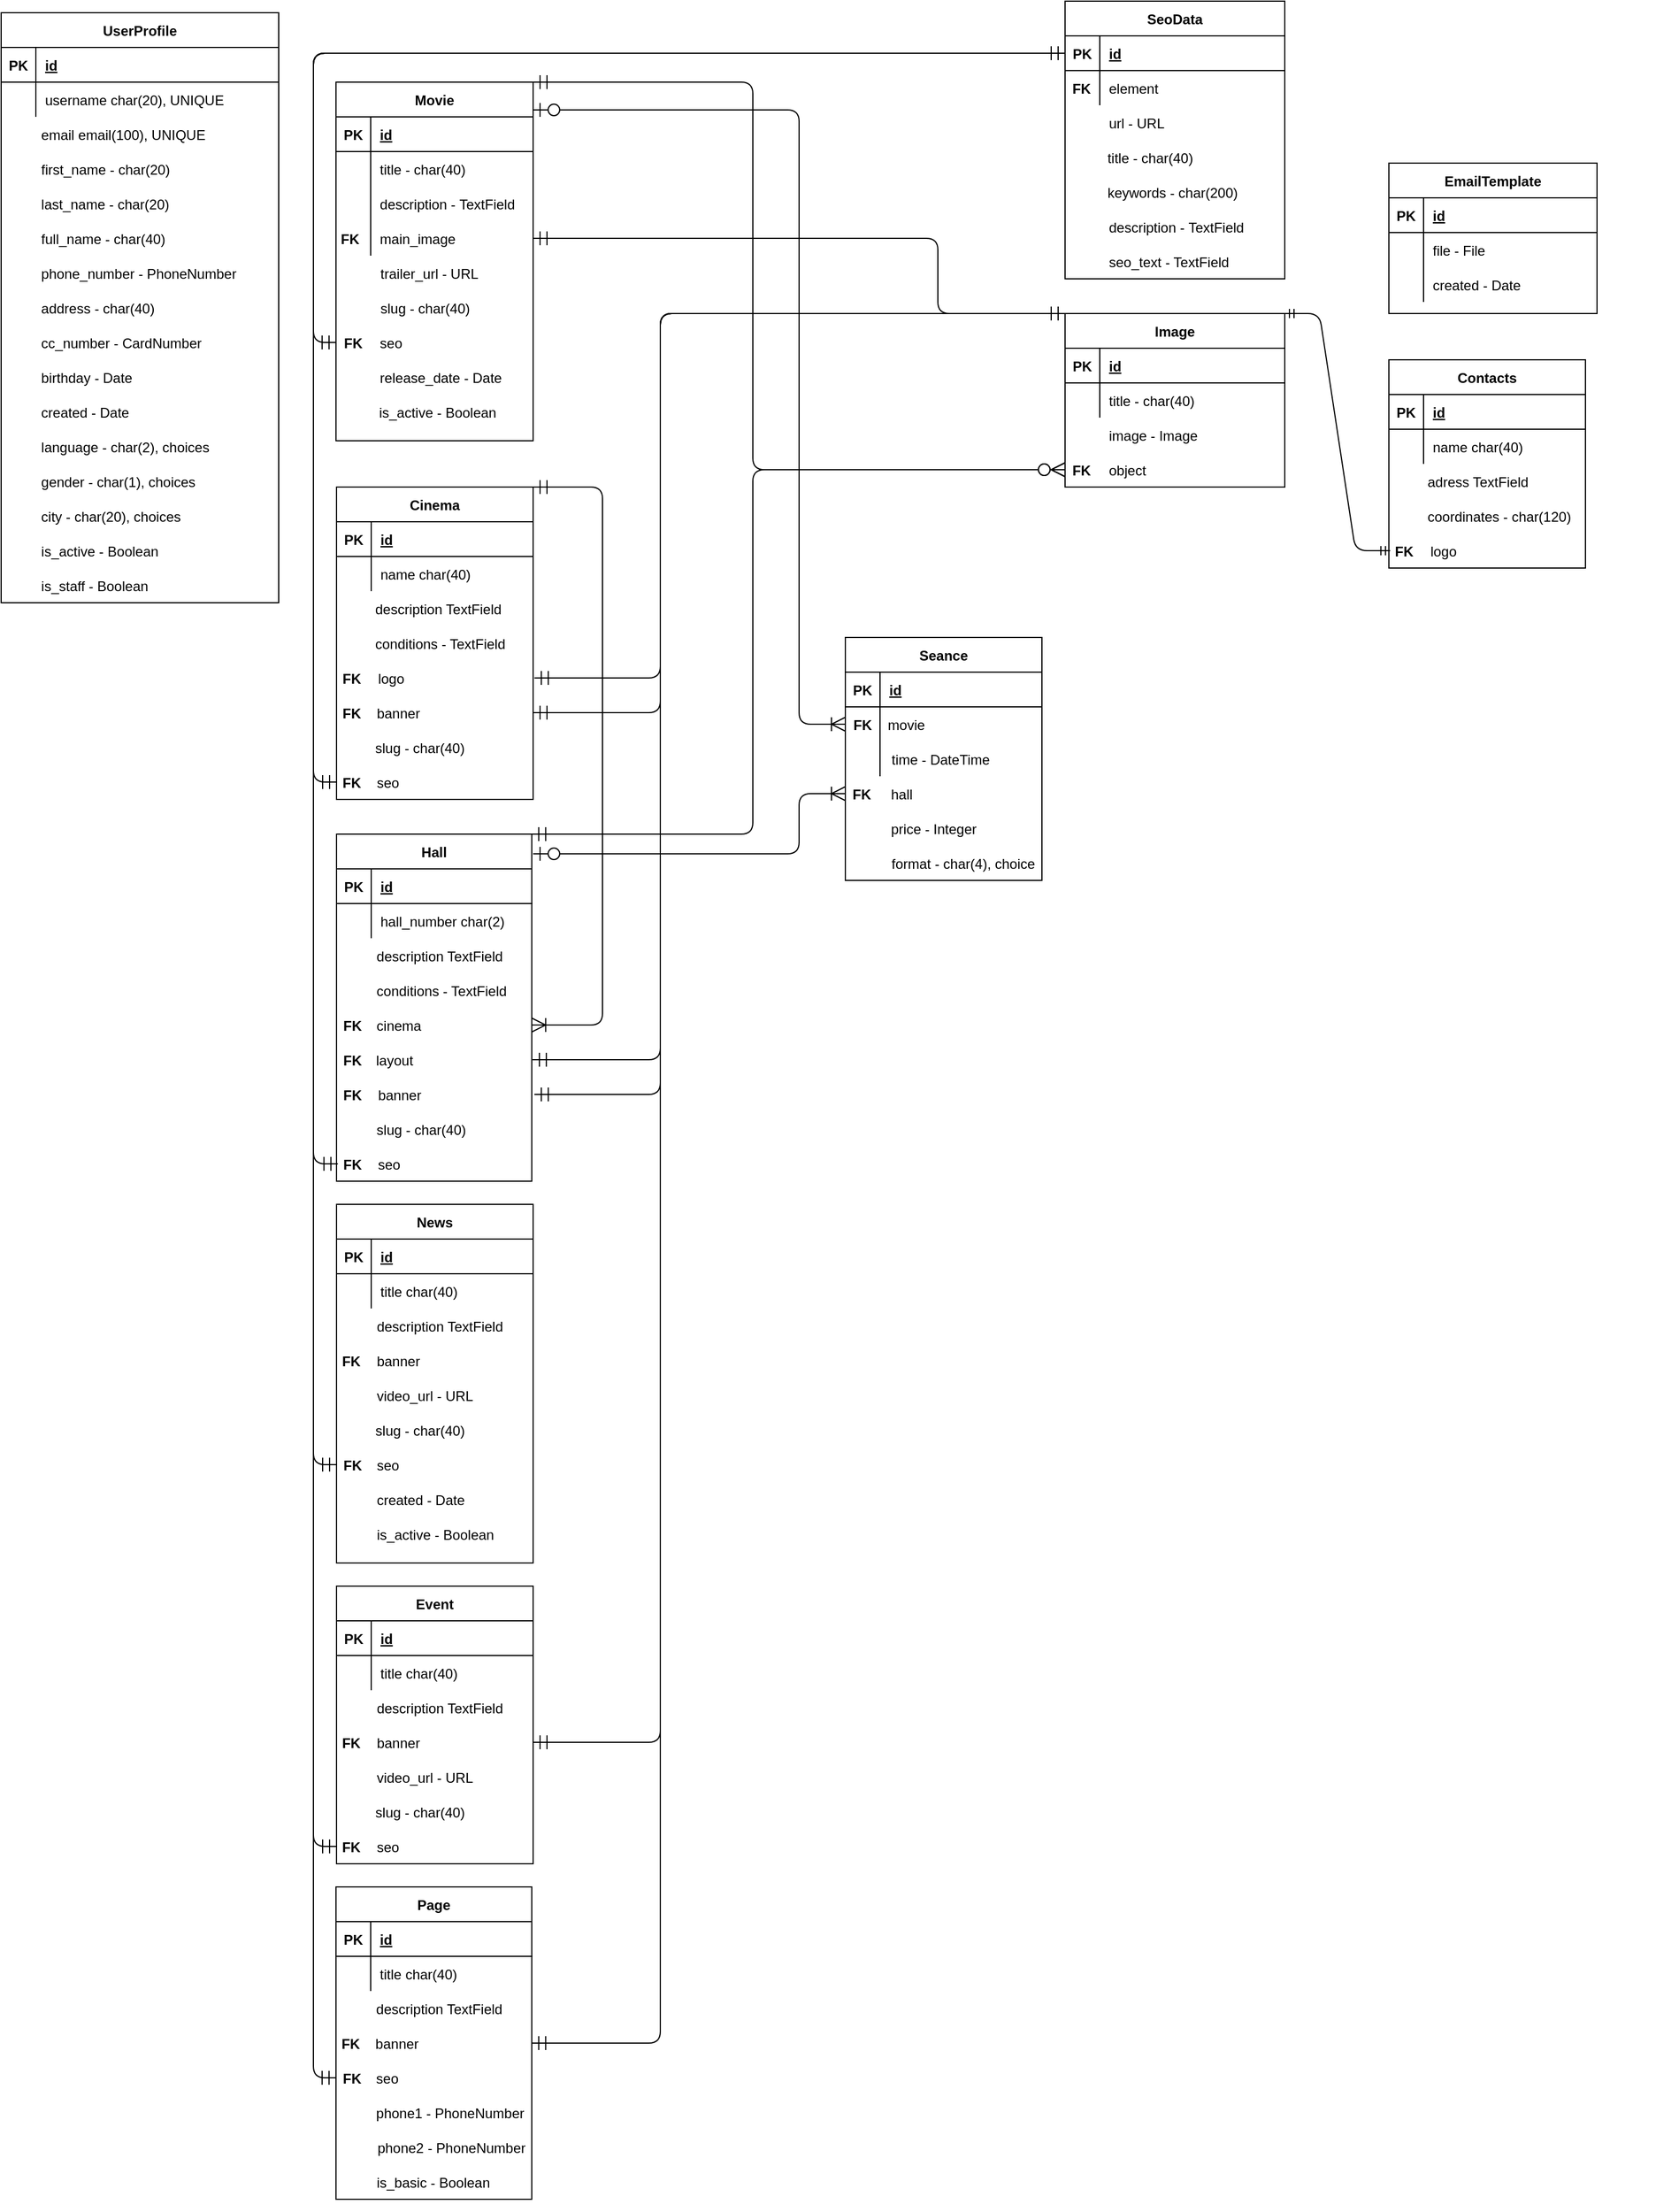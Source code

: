 <mxfile version="14.6.13" type="device"><diagram id="R2lEEEUBdFMjLlhIrx00" name="Page-1"><mxGraphModel dx="1350" dy="816" grid="1" gridSize="10" guides="1" tooltips="1" connect="1" arrows="1" fold="1" page="1" pageScale="1" pageWidth="850" pageHeight="1100" math="0" shadow="0" extFonts="Permanent Marker^https://fonts.googleapis.com/css?family=Permanent+Marker"><root><mxCell id="0"/><mxCell id="1" parent="0"/><mxCell id="EzuhDguVfXSZv2gdV4pf-49" value="" style="group;" parent="1" vertex="1" connectable="0"><mxGeometry x="20" y="30" width="240" height="510" as="geometry"/></mxCell><mxCell id="C-vyLk0tnHw3VtMMgP7b-23" value="UserProfile" style="shape=table;startSize=30;container=1;collapsible=1;childLayout=tableLayout;fixedRows=1;rowLines=0;fontStyle=1;align=center;resizeLast=1;" parent="EzuhDguVfXSZv2gdV4pf-49" vertex="1"><mxGeometry width="240" height="510" as="geometry"/></mxCell><mxCell id="C-vyLk0tnHw3VtMMgP7b-24" value="" style="shape=partialRectangle;collapsible=0;dropTarget=0;pointerEvents=0;fillColor=none;points=[[0,0.5],[1,0.5]];portConstraint=eastwest;top=0;left=0;right=0;bottom=1;" parent="C-vyLk0tnHw3VtMMgP7b-23" vertex="1"><mxGeometry y="30" width="240" height="30" as="geometry"/></mxCell><mxCell id="C-vyLk0tnHw3VtMMgP7b-25" value="PK" style="shape=partialRectangle;overflow=hidden;connectable=0;fillColor=none;top=0;left=0;bottom=0;right=0;fontStyle=1;" parent="C-vyLk0tnHw3VtMMgP7b-24" vertex="1"><mxGeometry width="30" height="30" as="geometry"/></mxCell><mxCell id="C-vyLk0tnHw3VtMMgP7b-26" value="id" style="shape=partialRectangle;overflow=hidden;connectable=0;fillColor=none;top=0;left=0;bottom=0;right=0;align=left;spacingLeft=6;fontStyle=5;" parent="C-vyLk0tnHw3VtMMgP7b-24" vertex="1"><mxGeometry x="30" width="210" height="30" as="geometry"/></mxCell><mxCell id="C-vyLk0tnHw3VtMMgP7b-27" value="" style="shape=partialRectangle;collapsible=0;dropTarget=0;pointerEvents=0;fillColor=none;points=[[0,0.5],[1,0.5]];portConstraint=eastwest;top=0;left=0;right=0;bottom=0;" parent="C-vyLk0tnHw3VtMMgP7b-23" vertex="1"><mxGeometry y="60" width="240" height="30" as="geometry"/></mxCell><mxCell id="C-vyLk0tnHw3VtMMgP7b-28" value="" style="shape=partialRectangle;overflow=hidden;connectable=0;fillColor=none;top=0;left=0;bottom=0;right=0;" parent="C-vyLk0tnHw3VtMMgP7b-27" vertex="1"><mxGeometry width="30" height="30" as="geometry"/></mxCell><mxCell id="C-vyLk0tnHw3VtMMgP7b-29" value="username char(20), UNIQUE" style="shape=partialRectangle;overflow=hidden;connectable=0;fillColor=none;top=0;left=0;bottom=0;right=0;align=left;spacingLeft=6;" parent="C-vyLk0tnHw3VtMMgP7b-27" vertex="1"><mxGeometry x="30" width="210" height="30" as="geometry"/></mxCell><mxCell id="EzuhDguVfXSZv2gdV4pf-23" value="email email(100), UNIQUE" style="shape=partialRectangle;overflow=hidden;connectable=0;fillColor=none;top=0;left=0;bottom=0;right=0;align=left;spacingLeft=6;" parent="EzuhDguVfXSZv2gdV4pf-49" vertex="1"><mxGeometry x="26.667" y="90" width="213.333" height="30" as="geometry"/></mxCell><mxCell id="EzuhDguVfXSZv2gdV4pf-24" value="first_name - char(20)" style="shape=partialRectangle;overflow=hidden;connectable=0;fillColor=none;top=0;left=0;bottom=0;right=0;align=left;spacingLeft=6;" parent="EzuhDguVfXSZv2gdV4pf-49" vertex="1"><mxGeometry x="26.667" y="120" width="213.333" height="30" as="geometry"/></mxCell><mxCell id="EzuhDguVfXSZv2gdV4pf-37" value="last_name - char(20)" style="shape=partialRectangle;overflow=hidden;connectable=0;fillColor=none;top=0;left=0;bottom=0;right=0;align=left;spacingLeft=6;" parent="EzuhDguVfXSZv2gdV4pf-49" vertex="1"><mxGeometry x="26.667" y="150" width="213.333" height="30" as="geometry"/></mxCell><mxCell id="EzuhDguVfXSZv2gdV4pf-38" value="full_name - char(40)" style="shape=partialRectangle;overflow=hidden;connectable=0;fillColor=none;top=0;left=0;bottom=0;right=0;align=left;spacingLeft=6;" parent="EzuhDguVfXSZv2gdV4pf-49" vertex="1"><mxGeometry x="26.667" y="180" width="213.333" height="30" as="geometry"/></mxCell><mxCell id="EzuhDguVfXSZv2gdV4pf-39" value="phone_number - PhoneNumber" style="shape=partialRectangle;overflow=hidden;connectable=0;fillColor=none;top=0;left=0;bottom=0;right=0;align=left;spacingLeft=6;" parent="EzuhDguVfXSZv2gdV4pf-49" vertex="1"><mxGeometry x="26.667" y="210" width="213.333" height="30" as="geometry"/></mxCell><mxCell id="EzuhDguVfXSZv2gdV4pf-40" value="address - char(40)" style="shape=partialRectangle;overflow=hidden;connectable=0;fillColor=none;top=0;left=0;bottom=0;right=0;align=left;spacingLeft=6;" parent="EzuhDguVfXSZv2gdV4pf-49" vertex="1"><mxGeometry x="26.667" y="240" width="213.333" height="30" as="geometry"/></mxCell><mxCell id="EzuhDguVfXSZv2gdV4pf-41" value="cc_number - CardNumber" style="shape=partialRectangle;overflow=hidden;connectable=0;fillColor=none;top=0;left=0;bottom=0;right=0;align=left;spacingLeft=6;" parent="EzuhDguVfXSZv2gdV4pf-49" vertex="1"><mxGeometry x="26.667" y="270" width="213.333" height="30" as="geometry"/></mxCell><mxCell id="EzuhDguVfXSZv2gdV4pf-42" value="birthday - Date" style="shape=partialRectangle;overflow=hidden;connectable=0;fillColor=none;top=0;left=0;bottom=0;right=0;align=left;spacingLeft=6;" parent="EzuhDguVfXSZv2gdV4pf-49" vertex="1"><mxGeometry x="26.667" y="300" width="213.333" height="30" as="geometry"/></mxCell><mxCell id="EzuhDguVfXSZv2gdV4pf-43" value="created - Date" style="shape=partialRectangle;overflow=hidden;connectable=0;fillColor=none;top=0;left=0;bottom=0;right=0;align=left;spacingLeft=6;" parent="EzuhDguVfXSZv2gdV4pf-49" vertex="1"><mxGeometry x="26.667" y="330" width="213.333" height="30" as="geometry"/></mxCell><mxCell id="EzuhDguVfXSZv2gdV4pf-44" value="language - char(2), choices" style="shape=partialRectangle;overflow=hidden;connectable=0;fillColor=none;top=0;left=0;bottom=0;right=0;align=left;spacingLeft=6;" parent="EzuhDguVfXSZv2gdV4pf-49" vertex="1"><mxGeometry x="26.667" y="360" width="213.333" height="30" as="geometry"/></mxCell><mxCell id="EzuhDguVfXSZv2gdV4pf-45" value="gender - char(1), choices" style="shape=partialRectangle;overflow=hidden;connectable=0;fillColor=none;top=0;left=0;bottom=0;right=0;align=left;spacingLeft=6;" parent="EzuhDguVfXSZv2gdV4pf-49" vertex="1"><mxGeometry x="26.667" y="390" width="213.333" height="30" as="geometry"/></mxCell><mxCell id="EzuhDguVfXSZv2gdV4pf-46" value="city - char(20), choices" style="shape=partialRectangle;overflow=hidden;connectable=0;fillColor=none;top=0;left=0;bottom=0;right=0;align=left;spacingLeft=6;" parent="EzuhDguVfXSZv2gdV4pf-49" vertex="1"><mxGeometry x="26.667" y="420" width="213.333" height="30" as="geometry"/></mxCell><mxCell id="EzuhDguVfXSZv2gdV4pf-47" value="is_active - Boolean" style="shape=partialRectangle;overflow=hidden;connectable=0;fillColor=none;top=0;left=0;bottom=0;right=0;align=left;spacingLeft=6;" parent="EzuhDguVfXSZv2gdV4pf-49" vertex="1"><mxGeometry x="26.667" y="450" width="213.333" height="30" as="geometry"/></mxCell><mxCell id="EzuhDguVfXSZv2gdV4pf-48" value="is_staff - Boolean" style="shape=partialRectangle;overflow=hidden;connectable=0;fillColor=none;top=0;left=0;bottom=0;right=0;align=left;spacingLeft=6;" parent="EzuhDguVfXSZv2gdV4pf-49" vertex="1"><mxGeometry x="26.667" y="480" width="213.333" height="30" as="geometry"/></mxCell><mxCell id="EzuhDguVfXSZv2gdV4pf-133" value="" style="group;" parent="1" vertex="1" connectable="0"><mxGeometry x="310" y="1060" width="170" height="310" as="geometry"/></mxCell><mxCell id="EzuhDguVfXSZv2gdV4pf-134" value="News" style="shape=table;startSize=30;container=1;collapsible=1;childLayout=tableLayout;fixedRows=1;rowLines=0;fontStyle=1;align=center;resizeLast=1;" parent="EzuhDguVfXSZv2gdV4pf-133" vertex="1"><mxGeometry width="170" height="310" as="geometry"/></mxCell><mxCell id="EzuhDguVfXSZv2gdV4pf-135" value="" style="shape=partialRectangle;collapsible=0;dropTarget=0;pointerEvents=0;fillColor=none;points=[[0,0.5],[1,0.5]];portConstraint=eastwest;top=0;left=0;right=0;bottom=1;" parent="EzuhDguVfXSZv2gdV4pf-134" vertex="1"><mxGeometry y="30" width="170" height="30" as="geometry"/></mxCell><mxCell id="EzuhDguVfXSZv2gdV4pf-136" value="PK" style="shape=partialRectangle;overflow=hidden;connectable=0;fillColor=none;top=0;left=0;bottom=0;right=0;fontStyle=1;" parent="EzuhDguVfXSZv2gdV4pf-135" vertex="1"><mxGeometry width="30" height="30" as="geometry"/></mxCell><mxCell id="EzuhDguVfXSZv2gdV4pf-137" value="id" style="shape=partialRectangle;overflow=hidden;connectable=0;fillColor=none;top=0;left=0;bottom=0;right=0;align=left;spacingLeft=6;fontStyle=5;" parent="EzuhDguVfXSZv2gdV4pf-135" vertex="1"><mxGeometry x="30" width="140" height="30" as="geometry"/></mxCell><mxCell id="EzuhDguVfXSZv2gdV4pf-138" value="" style="shape=partialRectangle;collapsible=0;dropTarget=0;pointerEvents=0;fillColor=none;points=[[0,0.5],[1,0.5]];portConstraint=eastwest;top=0;left=0;right=0;bottom=0;" parent="EzuhDguVfXSZv2gdV4pf-134" vertex="1"><mxGeometry y="60" width="170" height="30" as="geometry"/></mxCell><mxCell id="EzuhDguVfXSZv2gdV4pf-139" value="" style="shape=partialRectangle;overflow=hidden;connectable=0;fillColor=none;top=0;left=0;bottom=0;right=0;" parent="EzuhDguVfXSZv2gdV4pf-138" vertex="1"><mxGeometry width="30" height="30" as="geometry"/></mxCell><mxCell id="EzuhDguVfXSZv2gdV4pf-140" value="title char(40)" style="shape=partialRectangle;overflow=hidden;connectable=0;fillColor=none;top=0;left=0;bottom=0;right=0;align=left;spacingLeft=6;" parent="EzuhDguVfXSZv2gdV4pf-138" vertex="1"><mxGeometry x="30" width="140" height="30" as="geometry"/></mxCell><mxCell id="EzuhDguVfXSZv2gdV4pf-141" value="description TextField" style="shape=partialRectangle;overflow=hidden;connectable=0;fillColor=none;top=0;left=0;bottom=0;right=0;align=left;spacingLeft=6;" parent="EzuhDguVfXSZv2gdV4pf-133" vertex="1"><mxGeometry x="26.842" y="90" width="214.737" height="30" as="geometry"/></mxCell><mxCell id="EzuhDguVfXSZv2gdV4pf-143" value="video_url - URL" style="shape=partialRectangle;overflow=hidden;connectable=0;fillColor=none;top=0;left=0;bottom=0;right=0;align=left;spacingLeft=6;" parent="EzuhDguVfXSZv2gdV4pf-133" vertex="1"><mxGeometry x="26.842" y="150" width="214.737" height="30" as="geometry"/></mxCell><mxCell id="EzuhDguVfXSZv2gdV4pf-147" value="slug - char(40)" style="shape=partialRectangle;connectable=0;fillColor=none;top=0;left=0;bottom=0;right=0;align=left;spacingLeft=6;overflow=hidden;" parent="EzuhDguVfXSZv2gdV4pf-133" vertex="1"><mxGeometry x="25.675" y="180" width="128.375" height="30" as="geometry"/></mxCell><mxCell id="EzuhDguVfXSZv2gdV4pf-153" value="FK" style="shape=partialRectangle;connectable=0;fillColor=none;top=0;left=0;bottom=0;right=0;fontStyle=1;overflow=hidden;" parent="EzuhDguVfXSZv2gdV4pf-133" vertex="1"><mxGeometry x="-5.086e-14" y="120" width="25.675" height="30" as="geometry"/></mxCell><mxCell id="EzuhDguVfXSZv2gdV4pf-234" value="FK" style="shape=partialRectangle;connectable=0;fillColor=none;top=0;left=0;bottom=0;right=0;fontStyle=1;overflow=hidden;" parent="EzuhDguVfXSZv2gdV4pf-133" vertex="1"><mxGeometry x="1.163" y="210" width="25.675" height="30" as="geometry"/></mxCell><mxCell id="EzuhDguVfXSZv2gdV4pf-332" value="" style="shape=partialRectangle;collapsible=0;dropTarget=0;pointerEvents=0;fillColor=none;points=[[0,0.5],[1,0.5]];portConstraint=eastwest;top=0;left=0;right=0;bottom=0;" parent="EzuhDguVfXSZv2gdV4pf-133" vertex="1"><mxGeometry y="210" width="170" height="30" as="geometry"/></mxCell><mxCell id="EzuhDguVfXSZv2gdV4pf-333" value="" style="shape=partialRectangle;overflow=hidden;connectable=0;fillColor=none;top=0;left=0;bottom=0;right=0;" parent="EzuhDguVfXSZv2gdV4pf-332" vertex="1"><mxGeometry width="26.842" height="30" as="geometry"/></mxCell><mxCell id="EzuhDguVfXSZv2gdV4pf-334" value="seo" style="shape=partialRectangle;overflow=hidden;connectable=0;fillColor=none;top=0;left=0;bottom=0;right=0;align=left;spacingLeft=6;" parent="EzuhDguVfXSZv2gdV4pf-332" vertex="1"><mxGeometry x="26.842" width="143.158" height="30" as="geometry"/></mxCell><mxCell id="EzuhDguVfXSZv2gdV4pf-339" value="" style="shape=partialRectangle;collapsible=0;dropTarget=0;pointerEvents=0;fillColor=none;points=[[0,0.5],[1,0.5]];portConstraint=eastwest;top=0;left=0;right=0;bottom=0;" parent="EzuhDguVfXSZv2gdV4pf-133" vertex="1"><mxGeometry y="120" width="170" height="30" as="geometry"/></mxCell><mxCell id="EzuhDguVfXSZv2gdV4pf-340" value="" style="shape=partialRectangle;overflow=hidden;connectable=0;fillColor=none;top=0;left=0;bottom=0;right=0;" parent="EzuhDguVfXSZv2gdV4pf-339" vertex="1"><mxGeometry width="26.842" height="30" as="geometry"/></mxCell><mxCell id="EzuhDguVfXSZv2gdV4pf-341" value="banner" style="shape=partialRectangle;overflow=hidden;connectable=0;fillColor=none;top=0;left=0;bottom=0;right=0;align=left;spacingLeft=6;" parent="EzuhDguVfXSZv2gdV4pf-339" vertex="1"><mxGeometry x="26.842" width="143.158" height="30" as="geometry"/></mxCell><mxCell id="EzuhDguVfXSZv2gdV4pf-364" value="" style="shape=partialRectangle;collapsible=0;dropTarget=0;pointerEvents=0;fillColor=none;points=[[0,0.5],[1,0.5]];portConstraint=eastwest;top=0;left=0;right=0;bottom=0;" parent="EzuhDguVfXSZv2gdV4pf-133" vertex="1"><mxGeometry y="240" width="170" height="30" as="geometry"/></mxCell><mxCell id="EzuhDguVfXSZv2gdV4pf-365" value="" style="shape=partialRectangle;overflow=hidden;connectable=0;fillColor=none;top=0;left=0;bottom=0;right=0;" parent="EzuhDguVfXSZv2gdV4pf-364" vertex="1"><mxGeometry width="26.842" height="30" as="geometry"/></mxCell><mxCell id="EzuhDguVfXSZv2gdV4pf-366" value="created - Date" style="shape=partialRectangle;overflow=hidden;connectable=0;fillColor=none;top=0;left=0;bottom=0;right=0;align=left;spacingLeft=6;" parent="EzuhDguVfXSZv2gdV4pf-364" vertex="1"><mxGeometry x="26.842" width="143.158" height="30" as="geometry"/></mxCell><mxCell id="EzuhDguVfXSZv2gdV4pf-368" value="" style="shape=partialRectangle;collapsible=0;dropTarget=0;pointerEvents=0;fillColor=none;points=[[0,0.5],[1,0.5]];portConstraint=eastwest;top=0;left=0;right=0;bottom=0;" parent="EzuhDguVfXSZv2gdV4pf-133" vertex="1"><mxGeometry y="270" width="170" height="30" as="geometry"/></mxCell><mxCell id="EzuhDguVfXSZv2gdV4pf-369" value="" style="shape=partialRectangle;overflow=hidden;connectable=0;fillColor=none;top=0;left=0;bottom=0;right=0;" parent="EzuhDguVfXSZv2gdV4pf-368" vertex="1"><mxGeometry width="26.842" height="30" as="geometry"/></mxCell><mxCell id="EzuhDguVfXSZv2gdV4pf-370" value="is_active - Boolean" style="shape=partialRectangle;overflow=hidden;connectable=0;fillColor=none;top=0;left=0;bottom=0;right=0;align=left;spacingLeft=6;" parent="EzuhDguVfXSZv2gdV4pf-368" vertex="1"><mxGeometry x="26.842" width="143.158" height="30" as="geometry"/></mxCell><mxCell id="EzuhDguVfXSZv2gdV4pf-214" value="" style="group;" parent="1" vertex="1" connectable="0"><mxGeometry x="940" y="20" width="200" height="240" as="geometry"/></mxCell><mxCell id="EzuhDguVfXSZv2gdV4pf-285" value="" style="group;" parent="EzuhDguVfXSZv2gdV4pf-214" vertex="1" connectable="0"><mxGeometry x="-5.684e-14" width="190.0" height="240" as="geometry"/></mxCell><mxCell id="EzuhDguVfXSZv2gdV4pf-215" value="SeoData" style="shape=table;startSize=30;container=1;collapsible=1;childLayout=tableLayout;fixedRows=1;rowLines=0;fontStyle=1;align=center;resizeLast=1;" parent="EzuhDguVfXSZv2gdV4pf-285" vertex="1"><mxGeometry x="5.684e-14" width="190" height="240" as="geometry"/></mxCell><mxCell id="EzuhDguVfXSZv2gdV4pf-216" value="" style="shape=partialRectangle;collapsible=0;dropTarget=0;pointerEvents=0;fillColor=none;points=[[0,0.5],[1,0.5]];portConstraint=eastwest;top=0;left=0;right=0;bottom=1;" parent="EzuhDguVfXSZv2gdV4pf-215" vertex="1"><mxGeometry y="30" width="190" height="30" as="geometry"/></mxCell><mxCell id="EzuhDguVfXSZv2gdV4pf-217" value="PK" style="shape=partialRectangle;overflow=hidden;connectable=0;fillColor=none;top=0;left=0;bottom=0;right=0;fontStyle=1;" parent="EzuhDguVfXSZv2gdV4pf-216" vertex="1"><mxGeometry width="30" height="30" as="geometry"/></mxCell><mxCell id="EzuhDguVfXSZv2gdV4pf-218" value="id" style="shape=partialRectangle;overflow=hidden;connectable=0;fillColor=none;top=0;left=0;bottom=0;right=0;align=left;spacingLeft=6;fontStyle=5;" parent="EzuhDguVfXSZv2gdV4pf-216" vertex="1"><mxGeometry x="30" width="160" height="30" as="geometry"/></mxCell><mxCell id="EzuhDguVfXSZv2gdV4pf-219" value="" style="shape=partialRectangle;collapsible=0;dropTarget=0;pointerEvents=0;fillColor=none;points=[[0,0.5],[1,0.5]];portConstraint=eastwest;top=0;left=0;right=0;bottom=0;" parent="EzuhDguVfXSZv2gdV4pf-215" vertex="1"><mxGeometry y="60" width="190" height="30" as="geometry"/></mxCell><mxCell id="EzuhDguVfXSZv2gdV4pf-220" value="" style="shape=partialRectangle;overflow=hidden;connectable=0;fillColor=none;top=0;left=0;bottom=0;right=0;" parent="EzuhDguVfXSZv2gdV4pf-219" vertex="1"><mxGeometry width="30" height="30" as="geometry"/></mxCell><mxCell id="EzuhDguVfXSZv2gdV4pf-221" value="" style="shape=partialRectangle;overflow=hidden;connectable=0;fillColor=none;top=0;left=0;bottom=0;right=0;align=left;spacingLeft=6;" parent="EzuhDguVfXSZv2gdV4pf-219" vertex="1"><mxGeometry x="30" width="160" height="30" as="geometry"/></mxCell><mxCell id="EzuhDguVfXSZv2gdV4pf-226" value="title - char(40)" style="shape=partialRectangle;connectable=0;fillColor=none;top=0;left=0;bottom=0;right=0;align=left;spacingLeft=6;overflow=hidden;" parent="EzuhDguVfXSZv2gdV4pf-285" vertex="1"><mxGeometry x="28.696" y="120" width="143.478" height="30" as="geometry"/></mxCell><mxCell id="EzuhDguVfXSZv2gdV4pf-227" value="keywords - char(200)" style="shape=partialRectangle;connectable=0;fillColor=none;top=0;left=0;bottom=0;right=0;align=left;spacingLeft=6;overflow=hidden;" parent="EzuhDguVfXSZv2gdV4pf-285" vertex="1"><mxGeometry x="28.7" y="150" width="161.3" height="30" as="geometry"/></mxCell><mxCell id="EzuhDguVfXSZv2gdV4pf-228" value="description - TextField" style="shape=partialRectangle;connectable=0;fillColor=none;top=0;left=0;bottom=0;right=0;align=left;spacingLeft=6;overflow=hidden;" parent="EzuhDguVfXSZv2gdV4pf-285" vertex="1"><mxGeometry x="30.0" y="180" width="160" height="30" as="geometry"/></mxCell><mxCell id="EzuhDguVfXSZv2gdV4pf-229" value="FK" style="shape=partialRectangle;connectable=0;fillColor=none;top=0;left=0;bottom=0;right=0;fontStyle=1;overflow=hidden;" parent="EzuhDguVfXSZv2gdV4pf-285" vertex="1"><mxGeometry y="60" width="28.696" height="30" as="geometry"/></mxCell><mxCell id="EzuhDguVfXSZv2gdV4pf-230" value="url - URL" style="shape=partialRectangle;connectable=0;fillColor=none;top=0;left=0;bottom=0;right=0;align=left;spacingLeft=6;overflow=hidden;" parent="EzuhDguVfXSZv2gdV4pf-285" vertex="1"><mxGeometry x="29.996" y="90" width="143.478" height="30" as="geometry"/></mxCell><mxCell id="EzuhDguVfXSZv2gdV4pf-276" value="" style="shape=partialRectangle;collapsible=0;dropTarget=0;pointerEvents=0;fillColor=none;points=[[0,0.5],[1,0.5]];portConstraint=eastwest;top=0;left=0;right=0;bottom=0;" parent="EzuhDguVfXSZv2gdV4pf-285" vertex="1"><mxGeometry x="5.684e-14" y="210" width="190" height="30" as="geometry"/></mxCell><mxCell id="EzuhDguVfXSZv2gdV4pf-277" value="" style="shape=partialRectangle;overflow=hidden;connectable=0;fillColor=none;top=0;left=0;bottom=0;right=0;" parent="EzuhDguVfXSZv2gdV4pf-276" vertex="1"><mxGeometry width="30.0" height="30" as="geometry"/></mxCell><mxCell id="EzuhDguVfXSZv2gdV4pf-278" value="seo_text - TextField" style="shape=partialRectangle;overflow=hidden;connectable=0;fillColor=none;top=0;left=0;bottom=0;right=0;align=left;spacingLeft=6;" parent="EzuhDguVfXSZv2gdV4pf-276" vertex="1"><mxGeometry x="30.0" width="160.0" height="30" as="geometry"/></mxCell><mxCell id="EzuhDguVfXSZv2gdV4pf-246" value="" style="shape=partialRectangle;collapsible=0;dropTarget=0;pointerEvents=0;fillColor=none;points=[[0,0.5],[1,0.5]];portConstraint=eastwest;top=0;left=0;right=0;bottom=0;" parent="EzuhDguVfXSZv2gdV4pf-285" vertex="1"><mxGeometry y="60" width="190" height="30" as="geometry"/></mxCell><mxCell id="EzuhDguVfXSZv2gdV4pf-247" value="" style="shape=partialRectangle;overflow=hidden;connectable=0;fillColor=none;top=0;left=0;bottom=0;right=0;" parent="EzuhDguVfXSZv2gdV4pf-246" vertex="1"><mxGeometry width="30" height="30" as="geometry"/></mxCell><mxCell id="EzuhDguVfXSZv2gdV4pf-248" value="element" style="shape=partialRectangle;overflow=hidden;connectable=0;fillColor=none;top=0;left=0;bottom=0;right=0;align=left;spacingLeft=6;" parent="EzuhDguVfXSZv2gdV4pf-246" vertex="1"><mxGeometry x="30" width="160" height="30" as="geometry"/></mxCell><mxCell id="EzuhDguVfXSZv2gdV4pf-244" value="" style="edgeStyle=orthogonalEdgeStyle;fontSize=12;html=1;endArrow=ERoneToMany;startArrow=ERmandOne;exitX=1;exitY=0;exitDx=0;exitDy=0;entryX=1;entryY=0.5;entryDx=0;entryDy=0;endSize=10;startSize=10;" parent="1" source="EzuhDguVfXSZv2gdV4pf-61" target="EzuhDguVfXSZv2gdV4pf-241" edge="1"><mxGeometry width="100" height="100" relative="1" as="geometry"><mxPoint x="1050" y="840" as="sourcePoint"/><mxPoint x="1150" y="740" as="targetPoint"/><Array as="points"><mxPoint x="540" y="440"/><mxPoint x="540" y="905"/></Array></mxGeometry></mxCell><mxCell id="EzuhDguVfXSZv2gdV4pf-245" value="" style="edgeStyle=orthogonalEdgeStyle;fontSize=12;html=1;endArrow=ERmandOne;startArrow=ERmandOne;startSize=10;endSize=10;entryX=0;entryY=0.5;entryDx=0;entryDy=0;exitX=0;exitY=0.5;exitDx=0;exitDy=0;" parent="1" source="EzuhDguVfXSZv2gdV4pf-433" target="EzuhDguVfXSZv2gdV4pf-216" edge="1"><mxGeometry width="100" height="100" relative="1" as="geometry"><mxPoint x="300" y="380" as="sourcePoint"/><mxPoint x="550" y="130" as="targetPoint"/><Array as="points"><mxPoint x="290" y="315"/><mxPoint x="290" y="65"/></Array></mxGeometry></mxCell><mxCell id="EzuhDguVfXSZv2gdV4pf-270" value="" style="edgeStyle=orthogonalEdgeStyle;fontSize=12;html=1;endArrow=ERmandOne;startArrow=ERmandOne;startSize=10;endSize=10;entryX=0;entryY=0.5;entryDx=0;entryDy=0;exitX=0;exitY=0.5;exitDx=0;exitDy=0;" parent="1" source="EzuhDguVfXSZv2gdV4pf-267" target="EzuhDguVfXSZv2gdV4pf-216" edge="1"><mxGeometry width="100" height="100" relative="1" as="geometry"><mxPoint x="490" y="565" as="sourcePoint"/><mxPoint x="700" y="75" as="targetPoint"/><Array as="points"><mxPoint x="290" y="695"/><mxPoint x="290" y="65"/></Array></mxGeometry></mxCell><mxCell id="EzuhDguVfXSZv2gdV4pf-272" value="" style="group;" parent="1" vertex="1" connectable="0"><mxGeometry x="309.56" y="90" width="173.342" height="310" as="geometry"/></mxCell><mxCell id="EzuhDguVfXSZv2gdV4pf-19" value="" style="group;" parent="EzuhDguVfXSZv2gdV4pf-272" vertex="1" connectable="0"><mxGeometry width="173.342" height="310" as="geometry"/></mxCell><mxCell id="EzuhDguVfXSZv2gdV4pf-2" value="Movie" style="shape=table;startSize=30;container=1;collapsible=1;childLayout=tableLayout;fixedRows=1;rowLines=0;fontStyle=1;align=center;resizeLast=1;" parent="EzuhDguVfXSZv2gdV4pf-19" vertex="1"><mxGeometry width="170.44" height="310" as="geometry"/></mxCell><mxCell id="EzuhDguVfXSZv2gdV4pf-3" value="" style="shape=partialRectangle;collapsible=0;dropTarget=0;pointerEvents=0;fillColor=none;top=0;left=0;bottom=1;right=0;points=[[0,0.5],[1,0.5]];portConstraint=eastwest;" parent="EzuhDguVfXSZv2gdV4pf-2" vertex="1"><mxGeometry y="30" width="170.44" height="30" as="geometry"/></mxCell><mxCell id="EzuhDguVfXSZv2gdV4pf-4" value="PK" style="shape=partialRectangle;connectable=0;fillColor=none;top=0;left=0;bottom=0;right=0;fontStyle=1;overflow=hidden;" parent="EzuhDguVfXSZv2gdV4pf-3" vertex="1"><mxGeometry width="30" height="30" as="geometry"/></mxCell><mxCell id="EzuhDguVfXSZv2gdV4pf-5" value="id" style="shape=partialRectangle;connectable=0;fillColor=none;top=0;left=0;bottom=0;right=0;align=left;spacingLeft=6;fontStyle=5;overflow=hidden;" parent="EzuhDguVfXSZv2gdV4pf-3" vertex="1"><mxGeometry x="30" width="140.44" height="30" as="geometry"/></mxCell><mxCell id="EzuhDguVfXSZv2gdV4pf-6" value="" style="shape=partialRectangle;collapsible=0;dropTarget=0;pointerEvents=0;fillColor=none;top=0;left=0;bottom=0;right=0;points=[[0,0.5],[1,0.5]];portConstraint=eastwest;" parent="EzuhDguVfXSZv2gdV4pf-2" vertex="1"><mxGeometry y="60" width="170.44" height="30" as="geometry"/></mxCell><mxCell id="EzuhDguVfXSZv2gdV4pf-7" value="" style="shape=partialRectangle;connectable=0;fillColor=none;top=0;left=0;bottom=0;right=0;editable=1;overflow=hidden;" parent="EzuhDguVfXSZv2gdV4pf-6" vertex="1"><mxGeometry width="30" height="30" as="geometry"/></mxCell><mxCell id="EzuhDguVfXSZv2gdV4pf-8" value="title - char(40)" style="shape=partialRectangle;connectable=0;fillColor=none;top=0;left=0;bottom=0;right=0;align=left;spacingLeft=6;overflow=hidden;" parent="EzuhDguVfXSZv2gdV4pf-6" vertex="1"><mxGeometry x="30" width="140.44" height="30" as="geometry"/></mxCell><mxCell id="EzuhDguVfXSZv2gdV4pf-9" value="" style="shape=partialRectangle;collapsible=0;dropTarget=0;pointerEvents=0;fillColor=none;top=0;left=0;bottom=0;right=0;points=[[0,0.5],[1,0.5]];portConstraint=eastwest;" parent="EzuhDguVfXSZv2gdV4pf-2" vertex="1"><mxGeometry y="90" width="170.44" height="30" as="geometry"/></mxCell><mxCell id="EzuhDguVfXSZv2gdV4pf-10" value="" style="shape=partialRectangle;connectable=0;fillColor=none;top=0;left=0;bottom=0;right=0;editable=1;overflow=hidden;" parent="EzuhDguVfXSZv2gdV4pf-9" vertex="1"><mxGeometry width="30" height="30" as="geometry"/></mxCell><mxCell id="EzuhDguVfXSZv2gdV4pf-11" value="description - TextField" style="shape=partialRectangle;connectable=0;fillColor=none;top=0;left=0;bottom=0;right=0;align=left;spacingLeft=6;overflow=hidden;" parent="EzuhDguVfXSZv2gdV4pf-9" vertex="1"><mxGeometry x="30" width="140.44" height="30" as="geometry"/></mxCell><mxCell id="EzuhDguVfXSZv2gdV4pf-12" value="" style="shape=partialRectangle;collapsible=0;dropTarget=0;pointerEvents=0;fillColor=none;top=0;left=0;bottom=0;right=0;points=[[0,0.5],[1,0.5]];portConstraint=eastwest;" parent="EzuhDguVfXSZv2gdV4pf-2" vertex="1"><mxGeometry y="120" width="170.44" height="30" as="geometry"/></mxCell><mxCell id="EzuhDguVfXSZv2gdV4pf-13" value="" style="shape=partialRectangle;connectable=0;fillColor=none;top=0;left=0;bottom=0;right=0;editable=1;overflow=hidden;" parent="EzuhDguVfXSZv2gdV4pf-12" vertex="1"><mxGeometry width="30" height="30" as="geometry"/></mxCell><mxCell id="EzuhDguVfXSZv2gdV4pf-14" value="main_image" style="shape=partialRectangle;connectable=0;fillColor=none;top=0;left=0;bottom=0;right=0;align=left;spacingLeft=6;overflow=hidden;" parent="EzuhDguVfXSZv2gdV4pf-12" vertex="1"><mxGeometry x="30" width="140.44" height="30" as="geometry"/></mxCell><mxCell id="EzuhDguVfXSZv2gdV4pf-18" value="" style="shape=partialRectangle;connectable=0;fillColor=none;top=0;left=0;bottom=0;right=0;align=left;spacingLeft=6;overflow=hidden;" parent="EzuhDguVfXSZv2gdV4pf-19" vertex="1"><mxGeometry x="24.349" y="150" width="121.743" height="30" as="geometry"/></mxCell><mxCell id="EzuhDguVfXSZv2gdV4pf-20" value="" style="shape=partialRectangle;connectable=0;fillColor=none;top=0;left=0;bottom=0;right=0;editable=1;overflow=hidden;" parent="EzuhDguVfXSZv2gdV4pf-19" vertex="1"><mxGeometry y="150" width="24.349" height="30" as="geometry"/></mxCell><mxCell id="EzuhDguVfXSZv2gdV4pf-22" value="" style="shape=partialRectangle;connectable=0;fillColor=none;top=0;left=0;bottom=0;right=0;editable=1;overflow=hidden;" parent="EzuhDguVfXSZv2gdV4pf-19" vertex="1"><mxGeometry y="180" width="24.349" height="30" as="geometry"/></mxCell><mxCell id="EzuhDguVfXSZv2gdV4pf-50" value="FK" style="shape=partialRectangle;connectable=0;fillColor=none;top=0;left=0;bottom=0;right=0;fontStyle=1;overflow=hidden;" parent="EzuhDguVfXSZv2gdV4pf-19" vertex="1"><mxGeometry y="120" width="24.349" height="30" as="geometry"/></mxCell><mxCell id="EzuhDguVfXSZv2gdV4pf-51" value="" style="shape=partialRectangle;collapsible=0;dropTarget=0;pointerEvents=0;fillColor=none;top=0;left=0;bottom=0;right=0;points=[[0,0.5],[1,0.5]];portConstraint=eastwest;" parent="EzuhDguVfXSZv2gdV4pf-19" vertex="1"><mxGeometry y="150" width="146.091" height="30" as="geometry"/></mxCell><mxCell id="EzuhDguVfXSZv2gdV4pf-52" value="" style="shape=partialRectangle;connectable=0;fillColor=none;top=0;left=0;bottom=0;right=0;editable=1;overflow=hidden;" parent="EzuhDguVfXSZv2gdV4pf-51" vertex="1"><mxGeometry width="24.349" height="30" as="geometry"/></mxCell><mxCell id="EzuhDguVfXSZv2gdV4pf-55" value="slug - char(40)" style="shape=partialRectangle;connectable=0;fillColor=none;top=0;left=0;bottom=0;right=0;align=left;spacingLeft=6;overflow=hidden;" parent="EzuhDguVfXSZv2gdV4pf-19" vertex="1"><mxGeometry x="30.439" y="180" width="121.743" height="30" as="geometry"/></mxCell><mxCell id="EzuhDguVfXSZv2gdV4pf-237" value="FK" style="shape=partialRectangle;connectable=0;fillColor=none;top=0;left=0;bottom=0;right=0;fontStyle=1;overflow=hidden;" parent="EzuhDguVfXSZv2gdV4pf-19" vertex="1"><mxGeometry y="210" width="30" height="30" as="geometry"/></mxCell><mxCell id="EzuhDguVfXSZv2gdV4pf-53" value="trailer_url - URL" style="shape=partialRectangle;connectable=0;fillColor=none;top=0;left=0;bottom=0;right=0;align=left;spacingLeft=6;overflow=hidden;" parent="EzuhDguVfXSZv2gdV4pf-19" vertex="1"><mxGeometry x="30.439" y="150" width="121.743" height="30" as="geometry"/></mxCell><mxCell id="EzuhDguVfXSZv2gdV4pf-433" value="" style="shape=partialRectangle;collapsible=0;dropTarget=0;pointerEvents=0;fillColor=none;top=0;left=0;bottom=0;right=0;points=[[0,0.5],[1,0.5]];portConstraint=eastwest;" parent="EzuhDguVfXSZv2gdV4pf-19" vertex="1"><mxGeometry y="210" width="170.44" height="30" as="geometry"/></mxCell><mxCell id="EzuhDguVfXSZv2gdV4pf-434" value="" style="shape=partialRectangle;connectable=0;fillColor=none;top=0;left=0;bottom=0;right=0;editable=1;overflow=hidden;" parent="EzuhDguVfXSZv2gdV4pf-433" vertex="1"><mxGeometry width="30" height="30" as="geometry"/></mxCell><mxCell id="EzuhDguVfXSZv2gdV4pf-435" value="seo" style="shape=partialRectangle;connectable=0;fillColor=none;top=0;left=0;bottom=0;right=0;align=left;spacingLeft=6;overflow=hidden;" parent="EzuhDguVfXSZv2gdV4pf-433" vertex="1"><mxGeometry x="30" width="140.44" height="30" as="geometry"/></mxCell><mxCell id="cQ8a-qivuJHfJ461YUPa-44" value="" style="shape=partialRectangle;collapsible=0;dropTarget=0;pointerEvents=0;fillColor=none;top=0;left=0;bottom=0;right=0;points=[[0,0.5],[1,0.5]];portConstraint=eastwest;" parent="EzuhDguVfXSZv2gdV4pf-19" vertex="1"><mxGeometry y="240" width="170.44" height="30" as="geometry"/></mxCell><mxCell id="cQ8a-qivuJHfJ461YUPa-45" value="" style="shape=partialRectangle;connectable=0;fillColor=none;top=0;left=0;bottom=0;right=0;editable=1;overflow=hidden;" parent="cQ8a-qivuJHfJ461YUPa-44" vertex="1"><mxGeometry width="30" height="30" as="geometry"/></mxCell><mxCell id="cQ8a-qivuJHfJ461YUPa-46" value="release_date - Date" style="shape=partialRectangle;connectable=0;fillColor=none;top=0;left=0;bottom=0;right=0;align=left;spacingLeft=6;overflow=hidden;" parent="cQ8a-qivuJHfJ461YUPa-44" vertex="1"><mxGeometry x="30" width="140.44" height="30" as="geometry"/></mxCell><mxCell id="EzuhDguVfXSZv2gdV4pf-273" value="" style="group;" parent="1" vertex="1" connectable="0"><mxGeometry x="310" y="440" width="171.11" height="270" as="geometry"/></mxCell><mxCell id="EzuhDguVfXSZv2gdV4pf-60" value="" style="group;" parent="EzuhDguVfXSZv2gdV4pf-273" vertex="1" connectable="0"><mxGeometry width="171.11" height="270" as="geometry"/></mxCell><mxCell id="EzuhDguVfXSZv2gdV4pf-61" value="Cinema" style="shape=table;startSize=30;container=1;collapsible=1;childLayout=tableLayout;fixedRows=1;rowLines=0;fontStyle=1;align=center;resizeLast=1;" parent="EzuhDguVfXSZv2gdV4pf-60" vertex="1"><mxGeometry width="170" height="270" as="geometry"/></mxCell><mxCell id="EzuhDguVfXSZv2gdV4pf-62" value="" style="shape=partialRectangle;collapsible=0;dropTarget=0;pointerEvents=0;fillColor=none;points=[[0,0.5],[1,0.5]];portConstraint=eastwest;top=0;left=0;right=0;bottom=1;" parent="EzuhDguVfXSZv2gdV4pf-61" vertex="1"><mxGeometry y="30" width="170" height="30" as="geometry"/></mxCell><mxCell id="EzuhDguVfXSZv2gdV4pf-63" value="PK" style="shape=partialRectangle;overflow=hidden;connectable=0;fillColor=none;top=0;left=0;bottom=0;right=0;fontStyle=1;" parent="EzuhDguVfXSZv2gdV4pf-62" vertex="1"><mxGeometry width="30" height="30" as="geometry"/></mxCell><mxCell id="EzuhDguVfXSZv2gdV4pf-64" value="id" style="shape=partialRectangle;overflow=hidden;connectable=0;fillColor=none;top=0;left=0;bottom=0;right=0;align=left;spacingLeft=6;fontStyle=5;" parent="EzuhDguVfXSZv2gdV4pf-62" vertex="1"><mxGeometry x="30" width="140" height="30" as="geometry"/></mxCell><mxCell id="EzuhDguVfXSZv2gdV4pf-65" value="" style="shape=partialRectangle;collapsible=0;dropTarget=0;pointerEvents=0;fillColor=none;points=[[0,0.5],[1,0.5]];portConstraint=eastwest;top=0;left=0;right=0;bottom=0;" parent="EzuhDguVfXSZv2gdV4pf-61" vertex="1"><mxGeometry y="60" width="170" height="30" as="geometry"/></mxCell><mxCell id="EzuhDguVfXSZv2gdV4pf-66" value="" style="shape=partialRectangle;overflow=hidden;connectable=0;fillColor=none;top=0;left=0;bottom=0;right=0;" parent="EzuhDguVfXSZv2gdV4pf-65" vertex="1"><mxGeometry width="30" height="30" as="geometry"/></mxCell><mxCell id="EzuhDguVfXSZv2gdV4pf-67" value="name char(40)" style="shape=partialRectangle;overflow=hidden;connectable=0;fillColor=none;top=0;left=0;bottom=0;right=0;align=left;spacingLeft=6;" parent="EzuhDguVfXSZv2gdV4pf-65" vertex="1"><mxGeometry x="30" width="140" height="30" as="geometry"/></mxCell><mxCell id="EzuhDguVfXSZv2gdV4pf-68" value="description TextField" style="shape=partialRectangle;overflow=hidden;connectable=0;fillColor=none;top=0;left=0;bottom=0;right=0;align=left;spacingLeft=6;" parent="EzuhDguVfXSZv2gdV4pf-60" vertex="1"><mxGeometry x="25.5" y="90" width="204" height="30" as="geometry"/></mxCell><mxCell id="EzuhDguVfXSZv2gdV4pf-69" value="conditions - TextField" style="shape=partialRectangle;overflow=hidden;connectable=0;fillColor=none;top=0;left=0;bottom=0;right=0;align=left;spacingLeft=6;" parent="EzuhDguVfXSZv2gdV4pf-60" vertex="1"><mxGeometry x="25.5" y="120" width="204" height="30" as="geometry"/></mxCell><mxCell id="EzuhDguVfXSZv2gdV4pf-82" value="FK" style="shape=partialRectangle;connectable=0;fillColor=none;top=0;left=0;bottom=0;right=0;fontStyle=1;overflow=hidden;" parent="EzuhDguVfXSZv2gdV4pf-60" vertex="1"><mxGeometry x="1.105" y="150" width="24.391" height="30" as="geometry"/></mxCell><mxCell id="EzuhDguVfXSZv2gdV4pf-83" value="FK" style="shape=partialRectangle;connectable=0;fillColor=none;top=0;left=0;bottom=0;right=0;fontStyle=1;overflow=hidden;" parent="EzuhDguVfXSZv2gdV4pf-60" vertex="1"><mxGeometry x="1.105" y="180" width="24.391" height="30" as="geometry"/></mxCell><mxCell id="EzuhDguVfXSZv2gdV4pf-84" value="slug - char(40)" style="shape=partialRectangle;connectable=0;fillColor=none;top=0;left=0;bottom=0;right=0;align=left;spacingLeft=6;overflow=hidden;" parent="EzuhDguVfXSZv2gdV4pf-60" vertex="1"><mxGeometry x="25.496" y="210" width="121.957" height="30" as="geometry"/></mxCell><mxCell id="EzuhDguVfXSZv2gdV4pf-236" value="FK" style="shape=partialRectangle;connectable=0;fillColor=none;top=0;left=0;bottom=0;right=0;fontStyle=1;overflow=hidden;" parent="EzuhDguVfXSZv2gdV4pf-60" vertex="1"><mxGeometry x="1.105" y="240" width="24.391" height="30" as="geometry"/></mxCell><mxCell id="EzuhDguVfXSZv2gdV4pf-314" value="" style="shape=partialRectangle;collapsible=0;dropTarget=0;pointerEvents=0;fillColor=none;points=[[0,0.5],[1,0.5]];portConstraint=eastwest;top=0;left=0;right=0;bottom=0;" parent="EzuhDguVfXSZv2gdV4pf-60" vertex="1"><mxGeometry x="1.11" y="150" width="170" height="30" as="geometry"/></mxCell><mxCell id="EzuhDguVfXSZv2gdV4pf-315" value="" style="shape=partialRectangle;overflow=hidden;connectable=0;fillColor=none;top=0;left=0;bottom=0;right=0;" parent="EzuhDguVfXSZv2gdV4pf-314" vertex="1"><mxGeometry width="26.842" height="30" as="geometry"/></mxCell><mxCell id="EzuhDguVfXSZv2gdV4pf-316" value="logo" style="shape=partialRectangle;overflow=hidden;connectable=0;fillColor=none;top=0;left=0;bottom=0;right=0;align=left;spacingLeft=6;" parent="EzuhDguVfXSZv2gdV4pf-314" vertex="1"><mxGeometry x="26.842" width="143.158" height="30" as="geometry"/></mxCell><mxCell id="EzuhDguVfXSZv2gdV4pf-317" value="" style="shape=partialRectangle;collapsible=0;dropTarget=0;pointerEvents=0;fillColor=none;points=[[0,0.5],[1,0.5]];portConstraint=eastwest;top=0;left=0;right=0;bottom=0;" parent="EzuhDguVfXSZv2gdV4pf-60" vertex="1"><mxGeometry y="180" width="170" height="30" as="geometry"/></mxCell><mxCell id="EzuhDguVfXSZv2gdV4pf-318" value="" style="shape=partialRectangle;overflow=hidden;connectable=0;fillColor=none;top=0;left=0;bottom=0;right=0;" parent="EzuhDguVfXSZv2gdV4pf-317" vertex="1"><mxGeometry width="26.842" height="30" as="geometry"/></mxCell><mxCell id="EzuhDguVfXSZv2gdV4pf-319" value="banner" style="shape=partialRectangle;overflow=hidden;connectable=0;fillColor=none;top=0;left=0;bottom=0;right=0;align=left;spacingLeft=6;" parent="EzuhDguVfXSZv2gdV4pf-317" vertex="1"><mxGeometry x="26.842" width="143.158" height="30" as="geometry"/></mxCell><mxCell id="EzuhDguVfXSZv2gdV4pf-267" value="" style="shape=partialRectangle;collapsible=0;dropTarget=0;pointerEvents=0;fillColor=none;points=[[0,0.5],[1,0.5]];portConstraint=eastwest;top=0;left=0;right=0;bottom=0;" parent="EzuhDguVfXSZv2gdV4pf-273" vertex="1"><mxGeometry y="240" width="170" height="30" as="geometry"/></mxCell><mxCell id="EzuhDguVfXSZv2gdV4pf-268" value="" style="shape=partialRectangle;overflow=hidden;connectable=0;fillColor=none;top=0;left=0;bottom=0;right=0;" parent="EzuhDguVfXSZv2gdV4pf-267" vertex="1"><mxGeometry width="26.842" height="30" as="geometry"/></mxCell><mxCell id="EzuhDguVfXSZv2gdV4pf-269" value="seo" style="shape=partialRectangle;overflow=hidden;connectable=0;fillColor=none;top=0;left=0;bottom=0;right=0;align=left;spacingLeft=6;" parent="EzuhDguVfXSZv2gdV4pf-267" vertex="1"><mxGeometry x="26.842" width="143.158" height="30" as="geometry"/></mxCell><mxCell id="EzuhDguVfXSZv2gdV4pf-274" value="" style="group;" parent="1" vertex="1" connectable="0"><mxGeometry x="310" y="1390" width="170" height="240" as="geometry"/></mxCell><mxCell id="EzuhDguVfXSZv2gdV4pf-154" value="" style="group;" parent="EzuhDguVfXSZv2gdV4pf-274" vertex="1" connectable="0"><mxGeometry width="170" height="240" as="geometry"/></mxCell><mxCell id="EzuhDguVfXSZv2gdV4pf-155" value="Event" style="shape=table;startSize=30;container=1;collapsible=1;childLayout=tableLayout;fixedRows=1;rowLines=0;fontStyle=1;align=center;resizeLast=1;" parent="EzuhDguVfXSZv2gdV4pf-154" vertex="1"><mxGeometry width="170" height="240" as="geometry"/></mxCell><mxCell id="EzuhDguVfXSZv2gdV4pf-156" value="" style="shape=partialRectangle;collapsible=0;dropTarget=0;pointerEvents=0;fillColor=none;points=[[0,0.5],[1,0.5]];portConstraint=eastwest;top=0;left=0;right=0;bottom=1;" parent="EzuhDguVfXSZv2gdV4pf-155" vertex="1"><mxGeometry y="30" width="170" height="30" as="geometry"/></mxCell><mxCell id="EzuhDguVfXSZv2gdV4pf-157" value="PK" style="shape=partialRectangle;overflow=hidden;connectable=0;fillColor=none;top=0;left=0;bottom=0;right=0;fontStyle=1;" parent="EzuhDguVfXSZv2gdV4pf-156" vertex="1"><mxGeometry width="30" height="30" as="geometry"/></mxCell><mxCell id="EzuhDguVfXSZv2gdV4pf-158" value="id" style="shape=partialRectangle;overflow=hidden;connectable=0;fillColor=none;top=0;left=0;bottom=0;right=0;align=left;spacingLeft=6;fontStyle=5;" parent="EzuhDguVfXSZv2gdV4pf-156" vertex="1"><mxGeometry x="30" width="140" height="30" as="geometry"/></mxCell><mxCell id="EzuhDguVfXSZv2gdV4pf-159" value="" style="shape=partialRectangle;collapsible=0;dropTarget=0;pointerEvents=0;fillColor=none;points=[[0,0.5],[1,0.5]];portConstraint=eastwest;top=0;left=0;right=0;bottom=0;" parent="EzuhDguVfXSZv2gdV4pf-155" vertex="1"><mxGeometry y="60" width="170" height="30" as="geometry"/></mxCell><mxCell id="EzuhDguVfXSZv2gdV4pf-160" value="" style="shape=partialRectangle;overflow=hidden;connectable=0;fillColor=none;top=0;left=0;bottom=0;right=0;" parent="EzuhDguVfXSZv2gdV4pf-159" vertex="1"><mxGeometry width="30" height="30" as="geometry"/></mxCell><mxCell id="EzuhDguVfXSZv2gdV4pf-161" value="title char(40)" style="shape=partialRectangle;overflow=hidden;connectable=0;fillColor=none;top=0;left=0;bottom=0;right=0;align=left;spacingLeft=6;" parent="EzuhDguVfXSZv2gdV4pf-159" vertex="1"><mxGeometry x="30" width="140" height="30" as="geometry"/></mxCell><mxCell id="EzuhDguVfXSZv2gdV4pf-162" value="description TextField" style="shape=partialRectangle;overflow=hidden;connectable=0;fillColor=none;top=0;left=0;bottom=0;right=0;align=left;spacingLeft=6;" parent="EzuhDguVfXSZv2gdV4pf-154" vertex="1"><mxGeometry x="26.842" y="90" width="214.737" height="30" as="geometry"/></mxCell><mxCell id="EzuhDguVfXSZv2gdV4pf-164" value="video_url - URL" style="shape=partialRectangle;overflow=hidden;connectable=0;fillColor=none;top=0;left=0;bottom=0;right=0;align=left;spacingLeft=6;" parent="EzuhDguVfXSZv2gdV4pf-154" vertex="1"><mxGeometry x="26.842" y="150" width="214.737" height="30" as="geometry"/></mxCell><mxCell id="EzuhDguVfXSZv2gdV4pf-165" value="slug - char(40)" style="shape=partialRectangle;connectable=0;fillColor=none;top=0;left=0;bottom=0;right=0;align=left;spacingLeft=6;overflow=hidden;" parent="EzuhDguVfXSZv2gdV4pf-154" vertex="1"><mxGeometry x="25.675" y="180" width="128.375" height="30" as="geometry"/></mxCell><mxCell id="EzuhDguVfXSZv2gdV4pf-169" value="FK" style="shape=partialRectangle;connectable=0;fillColor=none;top=0;left=0;bottom=0;right=0;fontStyle=1;overflow=hidden;" parent="EzuhDguVfXSZv2gdV4pf-154" vertex="1"><mxGeometry x="-5.086e-14" y="120" width="25.675" height="30" as="geometry"/></mxCell><mxCell id="EzuhDguVfXSZv2gdV4pf-232" value="FK" style="shape=partialRectangle;connectable=0;fillColor=none;top=0;left=0;bottom=0;right=0;fontStyle=1;overflow=hidden;" parent="EzuhDguVfXSZv2gdV4pf-154" vertex="1"><mxGeometry y="210" width="25.675" height="30" as="geometry"/></mxCell><mxCell id="EzuhDguVfXSZv2gdV4pf-343" value="" style="shape=partialRectangle;collapsible=0;dropTarget=0;pointerEvents=0;fillColor=none;points=[[0,0.5],[1,0.5]];portConstraint=eastwest;top=0;left=0;right=0;bottom=0;" parent="EzuhDguVfXSZv2gdV4pf-154" vertex="1"><mxGeometry y="120" width="170" height="30" as="geometry"/></mxCell><mxCell id="EzuhDguVfXSZv2gdV4pf-344" value="" style="shape=partialRectangle;overflow=hidden;connectable=0;fillColor=none;top=0;left=0;bottom=0;right=0;" parent="EzuhDguVfXSZv2gdV4pf-343" vertex="1"><mxGeometry width="26.842" height="30" as="geometry"/></mxCell><mxCell id="EzuhDguVfXSZv2gdV4pf-345" value="banner" style="shape=partialRectangle;overflow=hidden;connectable=0;fillColor=none;top=0;left=0;bottom=0;right=0;align=left;spacingLeft=6;" parent="EzuhDguVfXSZv2gdV4pf-343" vertex="1"><mxGeometry x="26.842" width="143.158" height="30" as="geometry"/></mxCell><mxCell id="EzuhDguVfXSZv2gdV4pf-258" value="" style="shape=partialRectangle;collapsible=0;dropTarget=0;pointerEvents=0;fillColor=none;points=[[0,0.5],[1,0.5]];portConstraint=eastwest;top=0;left=0;right=0;bottom=0;" parent="EzuhDguVfXSZv2gdV4pf-274" vertex="1"><mxGeometry y="210" width="170" height="30" as="geometry"/></mxCell><mxCell id="EzuhDguVfXSZv2gdV4pf-259" value="" style="shape=partialRectangle;overflow=hidden;connectable=0;fillColor=none;top=0;left=0;bottom=0;right=0;" parent="EzuhDguVfXSZv2gdV4pf-258" vertex="1"><mxGeometry width="26.842" height="30" as="geometry"/></mxCell><mxCell id="EzuhDguVfXSZv2gdV4pf-260" value="seo" style="shape=partialRectangle;overflow=hidden;connectable=0;fillColor=none;top=0;left=0;bottom=0;right=0;align=left;spacingLeft=6;" parent="EzuhDguVfXSZv2gdV4pf-258" vertex="1"><mxGeometry x="26.842" width="143.158" height="30" as="geometry"/></mxCell><mxCell id="EzuhDguVfXSZv2gdV4pf-275" value="" style="group;" parent="1" vertex="1" connectable="0"><mxGeometry x="309.56" y="1650" width="170.44" height="280" as="geometry"/></mxCell><mxCell id="EzuhDguVfXSZv2gdV4pf-170" value="" style="group;" parent="EzuhDguVfXSZv2gdV4pf-275" vertex="1" connectable="0"><mxGeometry width="170.44" height="280" as="geometry"/></mxCell><mxCell id="EzuhDguVfXSZv2gdV4pf-178" value="description TextField" style="shape=partialRectangle;overflow=hidden;connectable=0;fillColor=none;top=0;left=0;bottom=0;right=0;align=left;spacingLeft=6;" parent="EzuhDguVfXSZv2gdV4pf-170" vertex="1"><mxGeometry x="26.729" y="90" width="213.83" height="30" as="geometry"/></mxCell><mxCell id="EzuhDguVfXSZv2gdV4pf-350" value="" style="group;" parent="EzuhDguVfXSZv2gdV4pf-170" vertex="1" connectable="0"><mxGeometry x="-0.72" width="171.16" height="280" as="geometry"/></mxCell><mxCell id="EzuhDguVfXSZv2gdV4pf-171" value="Page" style="shape=table;startSize=30;container=1;collapsible=1;childLayout=tableLayout;fixedRows=1;rowLines=0;fontStyle=1;align=center;resizeLast=1;" parent="EzuhDguVfXSZv2gdV4pf-350" vertex="1"><mxGeometry x="0.72" width="169.28" height="270" as="geometry"/></mxCell><mxCell id="EzuhDguVfXSZv2gdV4pf-172" value="" style="shape=partialRectangle;collapsible=0;dropTarget=0;pointerEvents=0;fillColor=none;points=[[0,0.5],[1,0.5]];portConstraint=eastwest;top=0;left=0;right=0;bottom=1;" parent="EzuhDguVfXSZv2gdV4pf-171" vertex="1"><mxGeometry y="30" width="169.28" height="30" as="geometry"/></mxCell><mxCell id="EzuhDguVfXSZv2gdV4pf-173" value="PK" style="shape=partialRectangle;overflow=hidden;connectable=0;fillColor=none;top=0;left=0;bottom=0;right=0;fontStyle=1;" parent="EzuhDguVfXSZv2gdV4pf-172" vertex="1"><mxGeometry width="30" height="30" as="geometry"/></mxCell><mxCell id="EzuhDguVfXSZv2gdV4pf-174" value="id" style="shape=partialRectangle;overflow=hidden;connectable=0;fillColor=none;top=0;left=0;bottom=0;right=0;align=left;spacingLeft=6;fontStyle=5;" parent="EzuhDguVfXSZv2gdV4pf-172" vertex="1"><mxGeometry x="30" width="139.28" height="30" as="geometry"/></mxCell><mxCell id="EzuhDguVfXSZv2gdV4pf-175" value="" style="shape=partialRectangle;collapsible=0;dropTarget=0;pointerEvents=0;fillColor=none;points=[[0,0.5],[1,0.5]];portConstraint=eastwest;top=0;left=0;right=0;bottom=0;" parent="EzuhDguVfXSZv2gdV4pf-171" vertex="1"><mxGeometry y="60" width="169.28" height="30" as="geometry"/></mxCell><mxCell id="EzuhDguVfXSZv2gdV4pf-176" value="" style="shape=partialRectangle;overflow=hidden;connectable=0;fillColor=none;top=0;left=0;bottom=0;right=0;" parent="EzuhDguVfXSZv2gdV4pf-175" vertex="1"><mxGeometry width="30" height="30" as="geometry"/></mxCell><mxCell id="EzuhDguVfXSZv2gdV4pf-177" value="title char(40)" style="shape=partialRectangle;overflow=hidden;connectable=0;fillColor=none;top=0;left=0;bottom=0;right=0;align=left;spacingLeft=6;" parent="EzuhDguVfXSZv2gdV4pf-175" vertex="1"><mxGeometry x="30" width="139.28" height="30" as="geometry"/></mxCell><mxCell id="EzuhDguVfXSZv2gdV4pf-185" value="FK" style="shape=partialRectangle;connectable=0;fillColor=none;top=0;left=0;bottom=0;right=0;fontStyle=1;overflow=hidden;" parent="EzuhDguVfXSZv2gdV4pf-350" vertex="1"><mxGeometry x="0.72" y="120" width="25.567" height="30" as="geometry"/></mxCell><mxCell id="EzuhDguVfXSZv2gdV4pf-231" value="FK" style="shape=partialRectangle;connectable=0;fillColor=none;top=0;left=0;bottom=0;right=0;fontStyle=1;overflow=hidden;" parent="EzuhDguVfXSZv2gdV4pf-350" vertex="1"><mxGeometry x="1.878" y="150" width="25.567" height="30" as="geometry"/></mxCell><mxCell id="EzuhDguVfXSZv2gdV4pf-279" value="" style="shape=partialRectangle;collapsible=0;dropTarget=0;pointerEvents=0;fillColor=none;points=[[0,0.5],[1,0.5]];portConstraint=eastwest;top=0;left=0;right=0;bottom=0;" parent="EzuhDguVfXSZv2gdV4pf-350" vertex="1"><mxGeometry x="0.72" y="180" width="169.282" height="30" as="geometry"/></mxCell><mxCell id="EzuhDguVfXSZv2gdV4pf-280" value="" style="shape=partialRectangle;overflow=hidden;connectable=0;fillColor=none;top=0;left=0;bottom=0;right=0;" parent="EzuhDguVfXSZv2gdV4pf-279" vertex="1"><mxGeometry width="26.729" height="30" as="geometry"/></mxCell><mxCell id="EzuhDguVfXSZv2gdV4pf-281" value="phone1 - PhoneNumber" style="shape=partialRectangle;overflow=hidden;connectable=0;fillColor=none;top=0;left=0;bottom=0;right=0;align=left;spacingLeft=6;" parent="EzuhDguVfXSZv2gdV4pf-279" vertex="1"><mxGeometry x="26.729" width="142.553" height="30" as="geometry"/></mxCell><mxCell id="EzuhDguVfXSZv2gdV4pf-282" value="" style="shape=partialRectangle;collapsible=0;dropTarget=0;pointerEvents=0;fillColor=none;points=[[0,0.5],[1,0.5]];portConstraint=eastwest;top=0;left=0;right=0;bottom=0;" parent="EzuhDguVfXSZv2gdV4pf-350" vertex="1"><mxGeometry x="1.878" y="210" width="169.282" height="30" as="geometry"/></mxCell><mxCell id="EzuhDguVfXSZv2gdV4pf-283" value="" style="shape=partialRectangle;overflow=hidden;connectable=0;fillColor=none;top=0;left=0;bottom=0;right=0;" parent="EzuhDguVfXSZv2gdV4pf-282" vertex="1"><mxGeometry width="26.729" height="30" as="geometry"/></mxCell><mxCell id="EzuhDguVfXSZv2gdV4pf-284" value="phone2 - PhoneNumber" style="shape=partialRectangle;overflow=hidden;connectable=0;fillColor=none;top=0;left=0;bottom=0;right=0;align=left;spacingLeft=6;" parent="EzuhDguVfXSZv2gdV4pf-282" vertex="1"><mxGeometry x="26.729" width="142.553" height="30" as="geometry"/></mxCell><mxCell id="EzuhDguVfXSZv2gdV4pf-347" value="" style="shape=partialRectangle;collapsible=0;dropTarget=0;pointerEvents=0;fillColor=none;points=[[0,0.5],[1,0.5]];portConstraint=eastwest;top=0;left=0;right=0;bottom=0;" parent="EzuhDguVfXSZv2gdV4pf-350" vertex="1"><mxGeometry y="120" width="170" height="30" as="geometry"/></mxCell><mxCell id="EzuhDguVfXSZv2gdV4pf-348" value="" style="shape=partialRectangle;overflow=hidden;connectable=0;fillColor=none;top=0;left=0;bottom=0;right=0;" parent="EzuhDguVfXSZv2gdV4pf-347" vertex="1"><mxGeometry width="26.842" height="30" as="geometry"/></mxCell><mxCell id="EzuhDguVfXSZv2gdV4pf-349" value="banner" style="shape=partialRectangle;overflow=hidden;connectable=0;fillColor=none;top=0;left=0;bottom=0;right=0;align=left;spacingLeft=6;" parent="EzuhDguVfXSZv2gdV4pf-347" vertex="1"><mxGeometry x="26.842" width="143.158" height="30" as="geometry"/></mxCell><mxCell id="EzuhDguVfXSZv2gdV4pf-261" value="" style="shape=partialRectangle;collapsible=0;dropTarget=0;pointerEvents=0;fillColor=none;points=[[0,0.5],[1,0.5]];portConstraint=eastwest;top=0;left=0;right=0;bottom=0;" parent="EzuhDguVfXSZv2gdV4pf-275" vertex="1"><mxGeometry y="150" width="169.282" height="30" as="geometry"/></mxCell><mxCell id="EzuhDguVfXSZv2gdV4pf-262" value="" style="shape=partialRectangle;overflow=hidden;connectable=0;fillColor=none;top=0;left=0;bottom=0;right=0;" parent="EzuhDguVfXSZv2gdV4pf-261" vertex="1"><mxGeometry width="26.729" height="30" as="geometry"/></mxCell><mxCell id="EzuhDguVfXSZv2gdV4pf-263" value="seo" style="shape=partialRectangle;overflow=hidden;connectable=0;fillColor=none;top=0;left=0;bottom=0;right=0;align=left;spacingLeft=6;" parent="EzuhDguVfXSZv2gdV4pf-261" vertex="1"><mxGeometry x="26.729" width="142.553" height="30" as="geometry"/></mxCell><mxCell id="EzuhDguVfXSZv2gdV4pf-287" value="" style="group;" parent="1" vertex="1" connectable="0"><mxGeometry x="940" y="290" width="290" height="570" as="geometry"/></mxCell><mxCell id="EzuhDguVfXSZv2gdV4pf-288" value="" style="group;" parent="EzuhDguVfXSZv2gdV4pf-287" vertex="1" connectable="0"><mxGeometry width="290" height="570" as="geometry"/></mxCell><mxCell id="EzuhDguVfXSZv2gdV4pf-309" value="" style="group;" parent="EzuhDguVfXSZv2gdV4pf-288" vertex="1" connectable="0"><mxGeometry x="-5.684e-14" width="190.0" height="150" as="geometry"/></mxCell><mxCell id="EzuhDguVfXSZv2gdV4pf-289" value="Image" style="shape=table;startSize=30;container=1;collapsible=1;childLayout=tableLayout;fixedRows=1;rowLines=0;fontStyle=1;align=center;resizeLast=1;" parent="EzuhDguVfXSZv2gdV4pf-309" vertex="1"><mxGeometry x="5.684e-14" width="190" height="150" as="geometry"/></mxCell><mxCell id="EzuhDguVfXSZv2gdV4pf-290" value="" style="shape=partialRectangle;collapsible=0;dropTarget=0;pointerEvents=0;fillColor=none;points=[[0,0.5],[1,0.5]];portConstraint=eastwest;top=0;left=0;right=0;bottom=1;" parent="EzuhDguVfXSZv2gdV4pf-289" vertex="1"><mxGeometry y="30" width="190" height="30" as="geometry"/></mxCell><mxCell id="EzuhDguVfXSZv2gdV4pf-291" value="PK" style="shape=partialRectangle;overflow=hidden;connectable=0;fillColor=none;top=0;left=0;bottom=0;right=0;fontStyle=1;" parent="EzuhDguVfXSZv2gdV4pf-290" vertex="1"><mxGeometry width="30" height="30" as="geometry"/></mxCell><mxCell id="EzuhDguVfXSZv2gdV4pf-292" value="id" style="shape=partialRectangle;overflow=hidden;connectable=0;fillColor=none;top=0;left=0;bottom=0;right=0;align=left;spacingLeft=6;fontStyle=5;" parent="EzuhDguVfXSZv2gdV4pf-290" vertex="1"><mxGeometry x="30" width="160" height="30" as="geometry"/></mxCell><mxCell id="EzuhDguVfXSZv2gdV4pf-293" value="" style="shape=partialRectangle;collapsible=0;dropTarget=0;pointerEvents=0;fillColor=none;points=[[0,0.5],[1,0.5]];portConstraint=eastwest;top=0;left=0;right=0;bottom=0;" parent="EzuhDguVfXSZv2gdV4pf-289" vertex="1"><mxGeometry y="60" width="190" height="30" as="geometry"/></mxCell><mxCell id="EzuhDguVfXSZv2gdV4pf-294" value="" style="shape=partialRectangle;overflow=hidden;connectable=0;fillColor=none;top=0;left=0;bottom=0;right=0;" parent="EzuhDguVfXSZv2gdV4pf-293" vertex="1"><mxGeometry width="30" height="30" as="geometry"/></mxCell><mxCell id="EzuhDguVfXSZv2gdV4pf-295" value="title - char(40)" style="shape=partialRectangle;overflow=hidden;connectable=0;fillColor=none;top=0;left=0;bottom=0;right=0;align=left;spacingLeft=6;" parent="EzuhDguVfXSZv2gdV4pf-293" vertex="1"><mxGeometry x="30" width="160" height="30" as="geometry"/></mxCell><mxCell id="EzuhDguVfXSZv2gdV4pf-296" value="image - Image" style="shape=partialRectangle;overflow=hidden;connectable=0;fillColor=none;top=0;left=0;bottom=0;right=0;align=left;spacingLeft=6;" parent="EzuhDguVfXSZv2gdV4pf-309" vertex="1"><mxGeometry x="30.0" y="90" width="160" height="30" as="geometry"/></mxCell><mxCell id="EzuhDguVfXSZv2gdV4pf-298" value="FK" style="shape=partialRectangle;connectable=0;fillColor=none;top=0;left=0;bottom=0;right=0;fontStyle=1;overflow=hidden;" parent="EzuhDguVfXSZv2gdV4pf-309" vertex="1"><mxGeometry y="120" width="28.696" height="30" as="geometry"/></mxCell><mxCell id="EzuhDguVfXSZv2gdV4pf-355" value="" style="shape=partialRectangle;collapsible=0;dropTarget=0;pointerEvents=0;fillColor=none;points=[[0,0.5],[1,0.5]];portConstraint=eastwest;top=0;left=0;right=0;bottom=0;" parent="EzuhDguVfXSZv2gdV4pf-309" vertex="1"><mxGeometry y="120" width="190" height="30" as="geometry"/></mxCell><mxCell id="EzuhDguVfXSZv2gdV4pf-356" value="" style="shape=partialRectangle;overflow=hidden;connectable=0;fillColor=none;top=0;left=0;bottom=0;right=0;" parent="EzuhDguVfXSZv2gdV4pf-355" vertex="1"><mxGeometry width="30" height="30" as="geometry"/></mxCell><mxCell id="EzuhDguVfXSZv2gdV4pf-357" value="object" style="shape=partialRectangle;overflow=hidden;connectable=0;fillColor=none;top=0;left=0;bottom=0;right=0;align=left;spacingLeft=6;" parent="EzuhDguVfXSZv2gdV4pf-355" vertex="1"><mxGeometry x="30" width="160.0" height="30" as="geometry"/></mxCell><mxCell id="EzuhDguVfXSZv2gdV4pf-310" value="" style="edgeStyle=orthogonalEdgeStyle;fontSize=12;html=1;endArrow=ERmandOne;startArrow=ERmandOne;startSize=10;endSize=10;entryX=0;entryY=0.5;entryDx=0;entryDy=0;exitX=0;exitY=0.5;exitDx=0;exitDy=0;" parent="1" source="EzuhDguVfXSZv2gdV4pf-264" target="EzuhDguVfXSZv2gdV4pf-216" edge="1"><mxGeometry width="100" height="100" relative="1" as="geometry"><mxPoint x="310" y="720" as="sourcePoint"/><mxPoint x="940.0" y="90" as="targetPoint"/><Array as="points"><mxPoint x="290" y="1025"/><mxPoint x="290" y="65"/></Array></mxGeometry></mxCell><mxCell id="EzuhDguVfXSZv2gdV4pf-312" value="" style="edgeStyle=orthogonalEdgeStyle;fontSize=12;html=1;endArrow=ERmandOne;startArrow=ERmandOne;startSize=10;endSize=10;exitX=1;exitY=0.5;exitDx=0;exitDy=0;entryX=0;entryY=0;entryDx=0;entryDy=0;" parent="1" source="EzuhDguVfXSZv2gdV4pf-12" target="EzuhDguVfXSZv2gdV4pf-289" edge="1"><mxGeometry width="100" height="100" relative="1" as="geometry"><mxPoint x="830" y="670" as="sourcePoint"/><mxPoint x="880" y="540" as="targetPoint"/><Array as="points"><mxPoint x="830" y="225"/><mxPoint x="830" y="290"/></Array></mxGeometry></mxCell><mxCell id="EzuhDguVfXSZv2gdV4pf-313" value="" style="edgeStyle=orthogonalEdgeStyle;fontSize=12;html=1;endArrow=ERmandOne;startArrow=ERmandOne;startSize=10;endSize=10;entryX=0;entryY=0;entryDx=0;entryDy=0;exitX=1;exitY=0.5;exitDx=0;exitDy=0;" parent="1" source="EzuhDguVfXSZv2gdV4pf-314" target="EzuhDguVfXSZv2gdV4pf-289" edge="1"><mxGeometry width="100" height="100" relative="1" as="geometry"><mxPoint x="640" y="590" as="sourcePoint"/><mxPoint x="860.0" y="385" as="targetPoint"/><Array as="points"><mxPoint x="590" y="605"/><mxPoint x="590" y="290"/></Array></mxGeometry></mxCell><mxCell id="EzuhDguVfXSZv2gdV4pf-320" value="" style="edgeStyle=orthogonalEdgeStyle;fontSize=12;html=1;endArrow=ERmandOne;startArrow=ERmandOne;startSize=10;endSize=10;entryX=0;entryY=0;entryDx=0;entryDy=0;exitX=1;exitY=0.5;exitDx=0;exitDy=0;" parent="1" source="EzuhDguVfXSZv2gdV4pf-317" target="EzuhDguVfXSZv2gdV4pf-289" edge="1"><mxGeometry width="100" height="100" relative="1" as="geometry"><mxPoint x="440.0" y="685" as="sourcePoint"/><mxPoint x="898.89" y="370" as="targetPoint"/><Array as="points"><mxPoint x="590" y="635"/><mxPoint x="590" y="290"/></Array></mxGeometry></mxCell><mxCell id="EzuhDguVfXSZv2gdV4pf-321" value="" style="edgeStyle=orthogonalEdgeStyle;fontSize=12;html=1;endArrow=ERmandOne;startArrow=ERmandOne;startSize=10;endSize=10;exitX=1;exitY=0.5;exitDx=0;exitDy=0;entryX=0;entryY=0;entryDx=0;entryDy=0;" parent="1" source="EzuhDguVfXSZv2gdV4pf-322" target="EzuhDguVfXSZv2gdV4pf-289" edge="1"><mxGeometry width="100" height="100" relative="1" as="geometry"><mxPoint x="510" y="940" as="sourcePoint"/><mxPoint x="1000" y="290" as="targetPoint"/><Array as="points"><mxPoint x="590" y="935"/><mxPoint x="590" y="290"/></Array></mxGeometry></mxCell><mxCell id="EzuhDguVfXSZv2gdV4pf-328" value="" style="edgeStyle=orthogonalEdgeStyle;fontSize=12;html=1;endArrow=ERmandOne;startArrow=ERmandOne;startSize=10;endSize=10;exitX=1;exitY=0.5;exitDx=0;exitDy=0;" parent="1" source="EzuhDguVfXSZv2gdV4pf-325" edge="1"><mxGeometry width="100" height="100" relative="1" as="geometry"><mxPoint x="550.0" y="1215" as="sourcePoint"/><mxPoint x="940" y="290" as="targetPoint"/><Array as="points"><mxPoint x="590" y="965"/><mxPoint x="590" y="290"/></Array></mxGeometry></mxCell><mxCell id="EzuhDguVfXSZv2gdV4pf-329" value="" style="group;" parent="1" vertex="1" connectable="0"><mxGeometry x="310" y="740" width="171.11" height="300" as="geometry"/></mxCell><mxCell id="EzuhDguVfXSZv2gdV4pf-89" value="" style="group;" parent="EzuhDguVfXSZv2gdV4pf-329" vertex="1" connectable="0"><mxGeometry width="170" height="300" as="geometry"/></mxCell><mxCell id="EzuhDguVfXSZv2gdV4pf-90" value="Hall" style="shape=table;startSize=30;container=1;collapsible=1;childLayout=tableLayout;fixedRows=1;rowLines=0;fontStyle=1;align=center;resizeLast=1;" parent="EzuhDguVfXSZv2gdV4pf-89" vertex="1"><mxGeometry width="168.845" height="300" as="geometry"/></mxCell><mxCell id="EzuhDguVfXSZv2gdV4pf-91" value="" style="shape=partialRectangle;collapsible=0;dropTarget=0;pointerEvents=0;fillColor=none;points=[[0,0.5],[1,0.5]];portConstraint=eastwest;top=0;left=0;right=0;bottom=1;" parent="EzuhDguVfXSZv2gdV4pf-90" vertex="1"><mxGeometry y="30" width="168.845" height="30" as="geometry"/></mxCell><mxCell id="EzuhDguVfXSZv2gdV4pf-92" value="PK" style="shape=partialRectangle;overflow=hidden;connectable=0;fillColor=none;top=0;left=0;bottom=0;right=0;fontStyle=1;" parent="EzuhDguVfXSZv2gdV4pf-91" vertex="1"><mxGeometry width="30" height="30" as="geometry"/></mxCell><mxCell id="EzuhDguVfXSZv2gdV4pf-93" value="id" style="shape=partialRectangle;overflow=hidden;connectable=0;fillColor=none;top=0;left=0;bottom=0;right=0;align=left;spacingLeft=6;fontStyle=5;" parent="EzuhDguVfXSZv2gdV4pf-91" vertex="1"><mxGeometry x="30" width="138.845" height="30" as="geometry"/></mxCell><mxCell id="EzuhDguVfXSZv2gdV4pf-94" value="" style="shape=partialRectangle;collapsible=0;dropTarget=0;pointerEvents=0;fillColor=none;points=[[0,0.5],[1,0.5]];portConstraint=eastwest;top=0;left=0;right=0;bottom=0;" parent="EzuhDguVfXSZv2gdV4pf-90" vertex="1"><mxGeometry y="60" width="168.845" height="30" as="geometry"/></mxCell><mxCell id="EzuhDguVfXSZv2gdV4pf-95" value="" style="shape=partialRectangle;overflow=hidden;connectable=0;fillColor=none;top=0;left=0;bottom=0;right=0;" parent="EzuhDguVfXSZv2gdV4pf-94" vertex="1"><mxGeometry width="30" height="30" as="geometry"/></mxCell><mxCell id="EzuhDguVfXSZv2gdV4pf-96" value="hall_number char(2)" style="shape=partialRectangle;overflow=hidden;connectable=0;fillColor=none;top=0;left=0;bottom=0;right=0;align=left;spacingLeft=6;" parent="EzuhDguVfXSZv2gdV4pf-94" vertex="1"><mxGeometry x="30" width="138.845" height="30" as="geometry"/></mxCell><mxCell id="EzuhDguVfXSZv2gdV4pf-97" value="description TextField" style="shape=partialRectangle;overflow=hidden;connectable=0;fillColor=none;top=0;left=0;bottom=0;right=0;align=left;spacingLeft=6;" parent="EzuhDguVfXSZv2gdV4pf-89" vertex="1"><mxGeometry x="26.66" y="90" width="213.278" height="30" as="geometry"/></mxCell><mxCell id="EzuhDguVfXSZv2gdV4pf-98" value="conditions - TextField" style="shape=partialRectangle;overflow=hidden;connectable=0;fillColor=none;top=0;left=0;bottom=0;right=0;align=left;spacingLeft=6;" parent="EzuhDguVfXSZv2gdV4pf-89" vertex="1"><mxGeometry x="26.66" y="120" width="213.278" height="30" as="geometry"/></mxCell><mxCell id="EzuhDguVfXSZv2gdV4pf-101" value="FK" style="shape=partialRectangle;connectable=0;fillColor=none;top=0;left=0;bottom=0;right=0;fontStyle=1;overflow=hidden;" parent="EzuhDguVfXSZv2gdV4pf-89" vertex="1"><mxGeometry x="1.155" y="150" width="25.501" height="30" as="geometry"/></mxCell><mxCell id="EzuhDguVfXSZv2gdV4pf-102" value="FK" style="shape=partialRectangle;connectable=0;fillColor=none;top=0;left=0;bottom=0;right=0;fontStyle=1;overflow=hidden;" parent="EzuhDguVfXSZv2gdV4pf-89" vertex="1"><mxGeometry x="1.155" y="180" width="25.501" height="30" as="geometry"/></mxCell><mxCell id="EzuhDguVfXSZv2gdV4pf-103" value="slug - char(40)" style="shape=partialRectangle;connectable=0;fillColor=none;top=0;left=0;bottom=0;right=0;align=left;spacingLeft=6;overflow=hidden;" parent="EzuhDguVfXSZv2gdV4pf-89" vertex="1"><mxGeometry x="26.656" y="240" width="127.503" height="30" as="geometry"/></mxCell><mxCell id="EzuhDguVfXSZv2gdV4pf-108" value="FK" style="shape=partialRectangle;connectable=0;fillColor=none;top=0;left=0;bottom=0;right=0;fontStyle=1;overflow=hidden;" parent="EzuhDguVfXSZv2gdV4pf-89" vertex="1"><mxGeometry x="1.155" y="210" width="25.501" height="30" as="geometry"/></mxCell><mxCell id="EzuhDguVfXSZv2gdV4pf-235" value="FK" style="shape=partialRectangle;connectable=0;fillColor=none;top=0;left=0;bottom=0;right=0;fontStyle=1;overflow=hidden;" parent="EzuhDguVfXSZv2gdV4pf-89" vertex="1"><mxGeometry x="1.155" y="270" width="25.501" height="30" as="geometry"/></mxCell><mxCell id="EzuhDguVfXSZv2gdV4pf-241" value="" style="shape=partialRectangle;collapsible=0;dropTarget=0;pointerEvents=0;fillColor=none;points=[[0,0.5],[1,0.5]];portConstraint=eastwest;top=0;left=0;right=0;bottom=0;" parent="EzuhDguVfXSZv2gdV4pf-89" vertex="1"><mxGeometry y="150" width="168.845" height="30" as="geometry"/></mxCell><mxCell id="EzuhDguVfXSZv2gdV4pf-242" value="" style="shape=partialRectangle;overflow=hidden;connectable=0;fillColor=none;top=0;left=0;bottom=0;right=0;" parent="EzuhDguVfXSZv2gdV4pf-241" vertex="1"><mxGeometry width="26.66" height="30" as="geometry"/></mxCell><mxCell id="EzuhDguVfXSZv2gdV4pf-243" value="cinema" style="shape=partialRectangle;overflow=hidden;connectable=0;fillColor=none;top=0;left=0;bottom=0;right=0;align=left;spacingLeft=6;" parent="EzuhDguVfXSZv2gdV4pf-241" vertex="1"><mxGeometry x="26.66" width="142.185" height="30" as="geometry"/></mxCell><mxCell id="EzuhDguVfXSZv2gdV4pf-264" value="" style="shape=partialRectangle;collapsible=0;dropTarget=0;pointerEvents=0;fillColor=none;points=[[0,0.5],[1,0.5]];portConstraint=eastwest;top=0;left=0;right=0;bottom=0;" parent="EzuhDguVfXSZv2gdV4pf-89" vertex="1"><mxGeometry x="1.155" y="270" width="168.845" height="30" as="geometry"/></mxCell><mxCell id="EzuhDguVfXSZv2gdV4pf-265" value="" style="shape=partialRectangle;overflow=hidden;connectable=0;fillColor=none;top=0;left=0;bottom=0;right=0;" parent="EzuhDguVfXSZv2gdV4pf-264" vertex="1"><mxGeometry width="26.66" height="30" as="geometry"/></mxCell><mxCell id="EzuhDguVfXSZv2gdV4pf-266" value="seo" style="shape=partialRectangle;overflow=hidden;connectable=0;fillColor=none;top=0;left=0;bottom=0;right=0;align=left;spacingLeft=6;" parent="EzuhDguVfXSZv2gdV4pf-264" vertex="1"><mxGeometry x="26.66" width="142.185" height="30" as="geometry"/></mxCell><mxCell id="EzuhDguVfXSZv2gdV4pf-322" value="" style="shape=partialRectangle;collapsible=0;dropTarget=0;pointerEvents=0;fillColor=none;points=[[0,0.5],[1,0.5]];portConstraint=eastwest;top=0;left=0;right=0;bottom=0;" parent="EzuhDguVfXSZv2gdV4pf-89" vertex="1"><mxGeometry x="-0.58" y="180" width="170" height="30" as="geometry"/></mxCell><mxCell id="EzuhDguVfXSZv2gdV4pf-323" value="" style="shape=partialRectangle;overflow=hidden;connectable=0;fillColor=none;top=0;left=0;bottom=0;right=0;" parent="EzuhDguVfXSZv2gdV4pf-322" vertex="1"><mxGeometry width="26.842" height="30" as="geometry"/></mxCell><mxCell id="EzuhDguVfXSZv2gdV4pf-324" value="layout" style="shape=partialRectangle;overflow=hidden;connectable=0;fillColor=none;top=0;left=0;bottom=0;right=0;align=left;spacingLeft=6;" parent="EzuhDguVfXSZv2gdV4pf-322" vertex="1"><mxGeometry x="26.842" width="143.158" height="30" as="geometry"/></mxCell><mxCell id="EzuhDguVfXSZv2gdV4pf-325" value="" style="shape=partialRectangle;collapsible=0;dropTarget=0;pointerEvents=0;fillColor=none;points=[[0,0.5],[1,0.5]];portConstraint=eastwest;top=0;left=0;right=0;bottom=0;" parent="EzuhDguVfXSZv2gdV4pf-329" vertex="1"><mxGeometry x="1.11" y="210" width="170" height="30" as="geometry"/></mxCell><mxCell id="EzuhDguVfXSZv2gdV4pf-326" value="" style="shape=partialRectangle;overflow=hidden;connectable=0;fillColor=none;top=0;left=0;bottom=0;right=0;" parent="EzuhDguVfXSZv2gdV4pf-325" vertex="1"><mxGeometry width="26.842" height="30" as="geometry"/></mxCell><mxCell id="EzuhDguVfXSZv2gdV4pf-327" value="banner" style="shape=partialRectangle;overflow=hidden;connectable=0;fillColor=none;top=0;left=0;bottom=0;right=0;align=left;spacingLeft=6;" parent="EzuhDguVfXSZv2gdV4pf-325" vertex="1"><mxGeometry x="26.842" width="143.158" height="30" as="geometry"/></mxCell><mxCell id="EzuhDguVfXSZv2gdV4pf-335" value="" style="edgeStyle=orthogonalEdgeStyle;fontSize=12;html=1;endArrow=ERmandOne;startArrow=ERmandOne;startSize=10;endSize=10;entryX=0;entryY=0.5;entryDx=0;entryDy=0;exitX=0;exitY=0.5;exitDx=0;exitDy=0;" parent="1" source="EzuhDguVfXSZv2gdV4pf-332" target="EzuhDguVfXSZv2gdV4pf-216" edge="1"><mxGeometry width="100" height="100" relative="1" as="geometry"><mxPoint x="321.155" y="1035" as="sourcePoint"/><mxPoint x="950.0" y="75" as="targetPoint"/><Array as="points"><mxPoint x="290" y="1285"/><mxPoint x="290" y="65"/></Array></mxGeometry></mxCell><mxCell id="EzuhDguVfXSZv2gdV4pf-336" value="" style="edgeStyle=orthogonalEdgeStyle;fontSize=12;html=1;endArrow=ERmandOne;startArrow=ERmandOne;startSize=10;endSize=10;entryX=0;entryY=0.5;entryDx=0;entryDy=0;exitX=0;exitY=0.5;exitDx=0;exitDy=0;" parent="1" source="EzuhDguVfXSZv2gdV4pf-258" target="EzuhDguVfXSZv2gdV4pf-216" edge="1"><mxGeometry width="100" height="100" relative="1" as="geometry"><mxPoint x="320" y="1295" as="sourcePoint"/><mxPoint x="950.0" y="75" as="targetPoint"/><Array as="points"><mxPoint x="290" y="1615"/><mxPoint x="290" y="65"/></Array></mxGeometry></mxCell><mxCell id="EzuhDguVfXSZv2gdV4pf-337" value="" style="edgeStyle=orthogonalEdgeStyle;fontSize=12;html=1;endArrow=ERmandOne;startArrow=ERmandOne;startSize=10;endSize=10;entryX=0;entryY=0.5;entryDx=0;entryDy=0;exitX=0;exitY=0.5;exitDx=0;exitDy=0;" parent="1" source="EzuhDguVfXSZv2gdV4pf-261" target="EzuhDguVfXSZv2gdV4pf-216" edge="1"><mxGeometry width="100" height="100" relative="1" as="geometry"><mxPoint x="320" y="1555" as="sourcePoint"/><mxPoint x="950.0" y="75" as="targetPoint"/><Array as="points"><mxPoint x="290" y="1815"/><mxPoint x="290" y="65"/></Array></mxGeometry></mxCell><mxCell id="EzuhDguVfXSZv2gdV4pf-342" value="" style="edgeStyle=orthogonalEdgeStyle;fontSize=12;html=1;endArrow=ERmandOne;startArrow=ERmandOne;startSize=10;endSize=10;exitX=1;exitY=0.5;exitDx=0;exitDy=0;" parent="1" source="EzuhDguVfXSZv2gdV4pf-343" edge="1"><mxGeometry width="100" height="100" relative="1" as="geometry"><mxPoint x="600" y="1440" as="sourcePoint"/><mxPoint x="940" y="290" as="targetPoint"/><Array as="points"><mxPoint x="590" y="1525"/><mxPoint x="590" y="290"/></Array></mxGeometry></mxCell><mxCell id="EzuhDguVfXSZv2gdV4pf-346" value="" style="edgeStyle=orthogonalEdgeStyle;fontSize=12;html=1;endArrow=ERmandOne;startArrow=ERmandOne;startSize=10;endSize=10;exitX=1;exitY=0.5;exitDx=0;exitDy=0;entryX=0;entryY=0;entryDx=0;entryDy=0;" parent="1" source="EzuhDguVfXSZv2gdV4pf-347" target="EzuhDguVfXSZv2gdV4pf-289" edge="1"><mxGeometry width="100" height="100" relative="1" as="geometry"><mxPoint x="690" y="1700" as="sourcePoint"/><mxPoint x="1170.0" y="470" as="targetPoint"/><Array as="points"><mxPoint x="590" y="1785"/><mxPoint x="590" y="290"/></Array></mxGeometry></mxCell><mxCell id="EzuhDguVfXSZv2gdV4pf-354" value="" style="edgeStyle=orthogonalEdgeStyle;fontSize=12;html=1;endArrow=ERzeroToMany;startArrow=ERmandOne;startSize=10;endSize=10;entryX=0;entryY=0.5;entryDx=0;entryDy=0;exitX=1;exitY=0;exitDx=0;exitDy=0;" parent="1" source="EzuhDguVfXSZv2gdV4pf-2" target="EzuhDguVfXSZv2gdV4pf-355" edge="1"><mxGeometry width="100" height="100" relative="1" as="geometry"><mxPoint x="810" y="720" as="sourcePoint"/><mxPoint x="870" y="440" as="targetPoint"/><Array as="points"><mxPoint x="670" y="90"/><mxPoint x="670" y="425"/></Array></mxGeometry></mxCell><mxCell id="EzuhDguVfXSZv2gdV4pf-362" value="" style="edgeStyle=orthogonalEdgeStyle;fontSize=12;html=1;endArrow=ERzeroToMany;startArrow=ERmandOne;startSize=10;endSize=10;entryX=0;entryY=0.5;entryDx=0;entryDy=0;exitX=1;exitY=0;exitDx=0;exitDy=0;" parent="1" source="EzuhDguVfXSZv2gdV4pf-90" target="EzuhDguVfXSZv2gdV4pf-355" edge="1"><mxGeometry width="100" height="100" relative="1" as="geometry"><mxPoint x="960.0" y="795" as="sourcePoint"/><mxPoint x="1090.0" y="500" as="targetPoint"/><Array as="points"><mxPoint x="670" y="740"/><mxPoint x="670" y="425"/></Array></mxGeometry></mxCell><mxCell id="EzuhDguVfXSZv2gdV4pf-371" value="" style="group;" parent="1" vertex="1" connectable="0"><mxGeometry x="750" y="570" width="160" height="210" as="geometry"/></mxCell><mxCell id="EzuhDguVfXSZv2gdV4pf-372" value="" style="group;" parent="EzuhDguVfXSZv2gdV4pf-371" vertex="1" connectable="0"><mxGeometry width="200" height="230" as="geometry"/></mxCell><mxCell id="EzuhDguVfXSZv2gdV4pf-388" value="" style="shape=partialRectangle;connectable=0;fillColor=none;top=0;left=0;bottom=0;right=0;editable=1;overflow=hidden;" parent="EzuhDguVfXSZv2gdV4pf-372" vertex="1"><mxGeometry y="180" width="28.571" height="30" as="geometry"/></mxCell><mxCell id="EzuhDguVfXSZv2gdV4pf-415" value="" style="group;" parent="EzuhDguVfXSZv2gdV4pf-372" vertex="1" connectable="0"><mxGeometry width="200.0" height="230" as="geometry"/></mxCell><mxCell id="EzuhDguVfXSZv2gdV4pf-373" value="Seance" style="shape=table;startSize=30;container=1;collapsible=1;childLayout=tableLayout;fixedRows=1;rowLines=0;fontStyle=1;align=center;resizeLast=1;" parent="EzuhDguVfXSZv2gdV4pf-415" vertex="1"><mxGeometry width="170" height="210" as="geometry"/></mxCell><mxCell id="EzuhDguVfXSZv2gdV4pf-374" value="" style="shape=partialRectangle;collapsible=0;dropTarget=0;pointerEvents=0;fillColor=none;top=0;left=0;bottom=1;right=0;points=[[0,0.5],[1,0.5]];portConstraint=eastwest;" parent="EzuhDguVfXSZv2gdV4pf-373" vertex="1"><mxGeometry y="30" width="170" height="30" as="geometry"/></mxCell><mxCell id="EzuhDguVfXSZv2gdV4pf-375" value="PK" style="shape=partialRectangle;connectable=0;fillColor=none;top=0;left=0;bottom=0;right=0;fontStyle=1;overflow=hidden;" parent="EzuhDguVfXSZv2gdV4pf-374" vertex="1"><mxGeometry width="30" height="30" as="geometry"/></mxCell><mxCell id="EzuhDguVfXSZv2gdV4pf-376" value="id" style="shape=partialRectangle;connectable=0;fillColor=none;top=0;left=0;bottom=0;right=0;align=left;spacingLeft=6;fontStyle=5;overflow=hidden;" parent="EzuhDguVfXSZv2gdV4pf-374" vertex="1"><mxGeometry x="30" width="140" height="30" as="geometry"/></mxCell><mxCell id="EzuhDguVfXSZv2gdV4pf-377" value="" style="shape=partialRectangle;collapsible=0;dropTarget=0;pointerEvents=0;fillColor=none;top=0;left=0;bottom=0;right=0;points=[[0,0.5],[1,0.5]];portConstraint=eastwest;" parent="EzuhDguVfXSZv2gdV4pf-373" vertex="1"><mxGeometry y="60" width="170" height="30" as="geometry"/></mxCell><mxCell id="EzuhDguVfXSZv2gdV4pf-378" value="" style="shape=partialRectangle;connectable=0;fillColor=none;top=0;left=0;bottom=0;right=0;editable=1;overflow=hidden;" parent="EzuhDguVfXSZv2gdV4pf-377" vertex="1"><mxGeometry width="30" height="30" as="geometry"/></mxCell><mxCell id="EzuhDguVfXSZv2gdV4pf-379" value="" style="shape=partialRectangle;connectable=0;fillColor=none;top=0;left=0;bottom=0;right=0;align=left;spacingLeft=6;overflow=hidden;" parent="EzuhDguVfXSZv2gdV4pf-377" vertex="1"><mxGeometry x="30" width="140" height="30" as="geometry"/></mxCell><mxCell id="EzuhDguVfXSZv2gdV4pf-383" value="" style="shape=partialRectangle;collapsible=0;dropTarget=0;pointerEvents=0;fillColor=none;top=0;left=0;bottom=0;right=0;points=[[0,0.5],[1,0.5]];portConstraint=eastwest;" parent="EzuhDguVfXSZv2gdV4pf-373" vertex="1"><mxGeometry y="90" width="170" height="30" as="geometry"/></mxCell><mxCell id="EzuhDguVfXSZv2gdV4pf-384" value="" style="shape=partialRectangle;connectable=0;fillColor=none;top=0;left=0;bottom=0;right=0;editable=1;overflow=hidden;" parent="EzuhDguVfXSZv2gdV4pf-383" vertex="1"><mxGeometry width="30" height="30" as="geometry"/></mxCell><mxCell id="EzuhDguVfXSZv2gdV4pf-385" value="" style="shape=partialRectangle;connectable=0;fillColor=none;top=0;left=0;bottom=0;right=0;align=left;spacingLeft=6;overflow=hidden;" parent="EzuhDguVfXSZv2gdV4pf-383" vertex="1"><mxGeometry x="30" width="140" height="30" as="geometry"/></mxCell><mxCell id="EzuhDguVfXSZv2gdV4pf-387" value="" style="shape=partialRectangle;connectable=0;fillColor=none;top=0;left=0;bottom=0;right=0;editable=1;overflow=hidden;" parent="EzuhDguVfXSZv2gdV4pf-415" vertex="1"><mxGeometry y="150" width="28.571" height="30" as="geometry"/></mxCell><mxCell id="EzuhDguVfXSZv2gdV4pf-389" value="FK" style="shape=partialRectangle;connectable=0;fillColor=none;top=0;left=0;bottom=0;right=0;fontStyle=1;overflow=hidden;" parent="EzuhDguVfXSZv2gdV4pf-415" vertex="1"><mxGeometry y="120" width="28.571" height="30" as="geometry"/></mxCell><mxCell id="EzuhDguVfXSZv2gdV4pf-390" value="" style="shape=partialRectangle;collapsible=0;dropTarget=0;pointerEvents=0;fillColor=none;top=0;left=0;bottom=0;right=0;points=[[0,0.5],[1,0.5]];portConstraint=eastwest;" parent="EzuhDguVfXSZv2gdV4pf-415" vertex="1"><mxGeometry y="150" width="211.218" height="30" as="geometry"/></mxCell><mxCell id="EzuhDguVfXSZv2gdV4pf-399" value="" style="shape=partialRectangle;collapsible=0;dropTarget=0;pointerEvents=0;fillColor=none;points=[[0,0.5],[1,0.5]];portConstraint=eastwest;top=0;left=0;right=0;bottom=0;" parent="EzuhDguVfXSZv2gdV4pf-415" vertex="1"><mxGeometry x="0.516" y="60" width="199.484" height="30" as="geometry"/></mxCell><mxCell id="EzuhDguVfXSZv2gdV4pf-400" value="" style="shape=partialRectangle;overflow=hidden;connectable=0;fillColor=none;top=0;left=0;bottom=0;right=0;" parent="EzuhDguVfXSZv2gdV4pf-399" vertex="1"><mxGeometry width="31.497" height="30" as="geometry"/></mxCell><mxCell id="EzuhDguVfXSZv2gdV4pf-405" value="" style="shape=partialRectangle;collapsible=0;dropTarget=0;pointerEvents=0;fillColor=none;points=[[0,0.5],[1,0.5]];portConstraint=eastwest;top=0;left=0;right=0;bottom=0;" parent="EzuhDguVfXSZv2gdV4pf-415" vertex="1"><mxGeometry y="120" width="199.484" height="30" as="geometry"/></mxCell><mxCell id="EzuhDguVfXSZv2gdV4pf-406" value="" style="shape=partialRectangle;overflow=hidden;connectable=0;fillColor=none;top=0;left=0;bottom=0;right=0;" parent="EzuhDguVfXSZv2gdV4pf-405" vertex="1"><mxGeometry width="31.497" height="30" as="geometry"/></mxCell><mxCell id="EzuhDguVfXSZv2gdV4pf-407" value="hall" style="shape=partialRectangle;overflow=hidden;connectable=0;fillColor=none;top=0;left=0;bottom=0;right=0;align=left;spacingLeft=6;" parent="EzuhDguVfXSZv2gdV4pf-405" vertex="1"><mxGeometry x="31.497" width="167.986" height="30" as="geometry"/></mxCell><mxCell id="EzuhDguVfXSZv2gdV4pf-408" value="" style="shape=partialRectangle;collapsible=0;dropTarget=0;pointerEvents=0;fillColor=none;points=[[0,0.5],[1,0.5]];portConstraint=eastwest;top=0;left=0;right=0;bottom=0;" parent="EzuhDguVfXSZv2gdV4pf-415" vertex="1"><mxGeometry x="0.516" y="90" width="199.484" height="30" as="geometry"/></mxCell><mxCell id="EzuhDguVfXSZv2gdV4pf-409" value="" style="shape=partialRectangle;overflow=hidden;connectable=0;fillColor=none;top=0;left=0;bottom=0;right=0;" parent="EzuhDguVfXSZv2gdV4pf-408" vertex="1"><mxGeometry width="31.497" height="30" as="geometry"/></mxCell><mxCell id="EzuhDguVfXSZv2gdV4pf-410" value="time - DateTime" style="shape=partialRectangle;overflow=hidden;connectable=0;fillColor=none;top=0;left=0;bottom=0;right=0;align=left;spacingLeft=6;" parent="EzuhDguVfXSZv2gdV4pf-408" vertex="1"><mxGeometry x="31.497" width="167.986" height="30" as="geometry"/></mxCell><mxCell id="EzuhDguVfXSZv2gdV4pf-411" value="" style="shape=partialRectangle;collapsible=0;dropTarget=0;pointerEvents=0;fillColor=none;points=[[0,0.5],[1,0.5]];portConstraint=eastwest;top=0;left=0;right=0;bottom=0;" parent="EzuhDguVfXSZv2gdV4pf-415" vertex="1"><mxGeometry y="150" width="199.484" height="30" as="geometry"/></mxCell><mxCell id="EzuhDguVfXSZv2gdV4pf-412" value="" style="shape=partialRectangle;overflow=hidden;connectable=0;fillColor=none;top=0;left=0;bottom=0;right=0;" parent="EzuhDguVfXSZv2gdV4pf-411" vertex="1"><mxGeometry width="31.497" height="30" as="geometry"/></mxCell><mxCell id="EzuhDguVfXSZv2gdV4pf-413" value="price - Integer" style="shape=partialRectangle;overflow=hidden;connectable=0;fillColor=none;top=0;left=0;bottom=0;right=0;align=left;spacingLeft=6;" parent="EzuhDguVfXSZv2gdV4pf-411" vertex="1"><mxGeometry x="31.497" width="167.986" height="30" as="geometry"/></mxCell><mxCell id="EzuhDguVfXSZv2gdV4pf-430" value="" style="shape=partialRectangle;collapsible=0;dropTarget=0;pointerEvents=0;fillColor=none;points=[[0,0.5],[1,0.5]];portConstraint=eastwest;top=0;left=0;right=0;bottom=0;" parent="EzuhDguVfXSZv2gdV4pf-415" vertex="1"><mxGeometry x="0.516" y="180" width="199.484" height="30" as="geometry"/></mxCell><mxCell id="EzuhDguVfXSZv2gdV4pf-431" value="" style="shape=partialRectangle;overflow=hidden;connectable=0;fillColor=none;top=0;left=0;bottom=0;right=0;" parent="EzuhDguVfXSZv2gdV4pf-430" vertex="1"><mxGeometry width="31.497" height="30" as="geometry"/></mxCell><mxCell id="EzuhDguVfXSZv2gdV4pf-432" value="format - char(4), choices" style="shape=partialRectangle;overflow=hidden;connectable=0;fillColor=none;top=0;left=0;bottom=0;right=0;align=left;spacingLeft=6;" parent="EzuhDguVfXSZv2gdV4pf-430" vertex="1"><mxGeometry x="31.495" width="132.786" height="30" as="geometry"/></mxCell><mxCell id="EzuhDguVfXSZv2gdV4pf-404" value="FK" style="shape=partialRectangle;connectable=0;fillColor=none;top=0;left=0;bottom=0;right=0;fontStyle=1;overflow=hidden;" parent="1" vertex="1"><mxGeometry x="750" y="630" width="30" height="30" as="geometry"/></mxCell><mxCell id="EzuhDguVfXSZv2gdV4pf-416" value="" style="edgeStyle=orthogonalEdgeStyle;fontSize=12;html=1;endArrow=ERoneToMany;startArrow=ERzeroToOne;startSize=10;endSize=10;entryX=0;entryY=0.5;entryDx=0;entryDy=0;" parent="1" source="EzuhDguVfXSZv2gdV4pf-2" target="EzuhDguVfXSZv2gdV4pf-423" edge="1"><mxGeometry width="100" height="100" relative="1" as="geometry"><mxPoint x="520" y="114" as="sourcePoint"/><mxPoint x="820" y="860" as="targetPoint"/><Array as="points"><mxPoint x="710" y="114"/><mxPoint x="710" y="645"/></Array></mxGeometry></mxCell><mxCell id="EzuhDguVfXSZv2gdV4pf-423" value="" style="shape=partialRectangle;collapsible=0;dropTarget=0;pointerEvents=0;fillColor=none;points=[[0,0.5],[1,0.5]];portConstraint=eastwest;top=0;left=0;right=0;bottom=0;" parent="1" vertex="1"><mxGeometry x="750" y="630" width="140" height="30" as="geometry"/></mxCell><mxCell id="EzuhDguVfXSZv2gdV4pf-424" value="" style="shape=partialRectangle;overflow=hidden;connectable=0;fillColor=none;top=0;left=0;bottom=0;right=0;" parent="EzuhDguVfXSZv2gdV4pf-423" vertex="1"><mxGeometry width="22.105" height="30" as="geometry"/></mxCell><mxCell id="EzuhDguVfXSZv2gdV4pf-425" value="  movie" style="shape=partialRectangle;overflow=hidden;connectable=0;fillColor=none;top=0;left=0;bottom=0;right=0;align=left;spacingLeft=6;" parent="EzuhDguVfXSZv2gdV4pf-423" vertex="1"><mxGeometry x="22.105" width="117.895" height="30" as="geometry"/></mxCell><mxCell id="EzuhDguVfXSZv2gdV4pf-426" value="" style="edgeStyle=orthogonalEdgeStyle;fontSize=12;html=1;endArrow=ERoneToMany;startArrow=ERzeroToOne;startSize=10;endSize=10;entryX=0;entryY=0.5;entryDx=0;entryDy=0;" parent="1" target="EzuhDguVfXSZv2gdV4pf-405" edge="1"><mxGeometry width="100" height="100" relative="1" as="geometry"><mxPoint x="480" y="757" as="sourcePoint"/><mxPoint x="719.83" y="934.53" as="targetPoint"/><Array as="points"><mxPoint x="710" y="757"/><mxPoint x="710" y="705"/></Array></mxGeometry></mxCell><mxCell id="cQ8a-qivuJHfJ461YUPa-1" value="EmailTemplate" style="shape=table;startSize=30;container=1;collapsible=1;childLayout=tableLayout;fixedRows=1;rowLines=0;fontStyle=1;align=center;resizeLast=1;" parent="1" vertex="1"><mxGeometry x="1220" y="160" width="180" height="130" as="geometry"/></mxCell><mxCell id="cQ8a-qivuJHfJ461YUPa-2" value="" style="shape=partialRectangle;collapsible=0;dropTarget=0;pointerEvents=0;fillColor=none;top=0;left=0;bottom=1;right=0;points=[[0,0.5],[1,0.5]];portConstraint=eastwest;" parent="cQ8a-qivuJHfJ461YUPa-1" vertex="1"><mxGeometry y="30" width="180" height="30" as="geometry"/></mxCell><mxCell id="cQ8a-qivuJHfJ461YUPa-3" value="PK" style="shape=partialRectangle;connectable=0;fillColor=none;top=0;left=0;bottom=0;right=0;fontStyle=1;overflow=hidden;" parent="cQ8a-qivuJHfJ461YUPa-2" vertex="1"><mxGeometry width="30" height="30" as="geometry"/></mxCell><mxCell id="cQ8a-qivuJHfJ461YUPa-4" value="id" style="shape=partialRectangle;connectable=0;fillColor=none;top=0;left=0;bottom=0;right=0;align=left;spacingLeft=6;fontStyle=5;overflow=hidden;" parent="cQ8a-qivuJHfJ461YUPa-2" vertex="1"><mxGeometry x="30" width="150" height="30" as="geometry"/></mxCell><mxCell id="cQ8a-qivuJHfJ461YUPa-5" value="" style="shape=partialRectangle;collapsible=0;dropTarget=0;pointerEvents=0;fillColor=none;top=0;left=0;bottom=0;right=0;points=[[0,0.5],[1,0.5]];portConstraint=eastwest;" parent="cQ8a-qivuJHfJ461YUPa-1" vertex="1"><mxGeometry y="60" width="180" height="30" as="geometry"/></mxCell><mxCell id="cQ8a-qivuJHfJ461YUPa-6" value="" style="shape=partialRectangle;connectable=0;fillColor=none;top=0;left=0;bottom=0;right=0;editable=1;overflow=hidden;" parent="cQ8a-qivuJHfJ461YUPa-5" vertex="1"><mxGeometry width="30" height="30" as="geometry"/></mxCell><mxCell id="cQ8a-qivuJHfJ461YUPa-7" value="file - File" style="shape=partialRectangle;connectable=0;fillColor=none;top=0;left=0;bottom=0;right=0;align=left;spacingLeft=6;overflow=hidden;" parent="cQ8a-qivuJHfJ461YUPa-5" vertex="1"><mxGeometry x="30" width="150" height="30" as="geometry"/></mxCell><mxCell id="cQ8a-qivuJHfJ461YUPa-8" value="" style="shape=partialRectangle;collapsible=0;dropTarget=0;pointerEvents=0;fillColor=none;top=0;left=0;bottom=0;right=0;points=[[0,0.5],[1,0.5]];portConstraint=eastwest;" parent="cQ8a-qivuJHfJ461YUPa-1" vertex="1"><mxGeometry y="90" width="180" height="30" as="geometry"/></mxCell><mxCell id="cQ8a-qivuJHfJ461YUPa-9" value="" style="shape=partialRectangle;connectable=0;fillColor=none;top=0;left=0;bottom=0;right=0;editable=1;overflow=hidden;" parent="cQ8a-qivuJHfJ461YUPa-8" vertex="1"><mxGeometry width="30" height="30" as="geometry"/></mxCell><mxCell id="cQ8a-qivuJHfJ461YUPa-10" value="created - Date" style="shape=partialRectangle;connectable=0;fillColor=none;top=0;left=0;bottom=0;right=0;align=left;spacingLeft=6;overflow=hidden;" parent="cQ8a-qivuJHfJ461YUPa-8" vertex="1"><mxGeometry x="30" width="150" height="30" as="geometry"/></mxCell><mxCell id="cQ8a-qivuJHfJ461YUPa-14" value="" style="group;" parent="1" vertex="1" connectable="0"><mxGeometry x="1220.0" y="330" width="171.11" height="270" as="geometry"/></mxCell><mxCell id="cQ8a-qivuJHfJ461YUPa-15" value="" style="group;" parent="cQ8a-qivuJHfJ461YUPa-14" vertex="1" connectable="0"><mxGeometry width="171.11" height="270" as="geometry"/></mxCell><mxCell id="cQ8a-qivuJHfJ461YUPa-16" value="Сontacts" style="shape=table;startSize=30;container=1;collapsible=1;childLayout=tableLayout;fixedRows=1;rowLines=0;fontStyle=1;align=center;resizeLast=1;" parent="cQ8a-qivuJHfJ461YUPa-15" vertex="1"><mxGeometry width="170" height="180" as="geometry"/></mxCell><mxCell id="cQ8a-qivuJHfJ461YUPa-17" value="" style="shape=partialRectangle;collapsible=0;dropTarget=0;pointerEvents=0;fillColor=none;points=[[0,0.5],[1,0.5]];portConstraint=eastwest;top=0;left=0;right=0;bottom=1;" parent="cQ8a-qivuJHfJ461YUPa-16" vertex="1"><mxGeometry y="30" width="170" height="30" as="geometry"/></mxCell><mxCell id="cQ8a-qivuJHfJ461YUPa-18" value="PK" style="shape=partialRectangle;overflow=hidden;connectable=0;fillColor=none;top=0;left=0;bottom=0;right=0;fontStyle=1;" parent="cQ8a-qivuJHfJ461YUPa-17" vertex="1"><mxGeometry width="30" height="30" as="geometry"/></mxCell><mxCell id="cQ8a-qivuJHfJ461YUPa-19" value="id" style="shape=partialRectangle;overflow=hidden;connectable=0;fillColor=none;top=0;left=0;bottom=0;right=0;align=left;spacingLeft=6;fontStyle=5;" parent="cQ8a-qivuJHfJ461YUPa-17" vertex="1"><mxGeometry x="30" width="140" height="30" as="geometry"/></mxCell><mxCell id="cQ8a-qivuJHfJ461YUPa-20" value="" style="shape=partialRectangle;collapsible=0;dropTarget=0;pointerEvents=0;fillColor=none;points=[[0,0.5],[1,0.5]];portConstraint=eastwest;top=0;left=0;right=0;bottom=0;" parent="cQ8a-qivuJHfJ461YUPa-16" vertex="1"><mxGeometry y="60" width="170" height="30" as="geometry"/></mxCell><mxCell id="cQ8a-qivuJHfJ461YUPa-21" value="" style="shape=partialRectangle;overflow=hidden;connectable=0;fillColor=none;top=0;left=0;bottom=0;right=0;" parent="cQ8a-qivuJHfJ461YUPa-20" vertex="1"><mxGeometry width="30" height="30" as="geometry"/></mxCell><mxCell id="cQ8a-qivuJHfJ461YUPa-22" value="name char(40)" style="shape=partialRectangle;overflow=hidden;connectable=0;fillColor=none;top=0;left=0;bottom=0;right=0;align=left;spacingLeft=6;" parent="cQ8a-qivuJHfJ461YUPa-20" vertex="1"><mxGeometry x="30" width="140" height="30" as="geometry"/></mxCell><mxCell id="cQ8a-qivuJHfJ461YUPa-23" value="adress TextField" style="shape=partialRectangle;overflow=hidden;connectable=0;fillColor=none;top=0;left=0;bottom=0;right=0;align=left;spacingLeft=6;" parent="cQ8a-qivuJHfJ461YUPa-15" vertex="1"><mxGeometry x="25.5" y="90" width="204" height="30" as="geometry"/></mxCell><mxCell id="cQ8a-qivuJHfJ461YUPa-24" value="coordinates - char(120)" style="shape=partialRectangle;overflow=hidden;connectable=0;fillColor=none;top=0;left=0;bottom=0;right=0;align=left;spacingLeft=6;" parent="cQ8a-qivuJHfJ461YUPa-15" vertex="1"><mxGeometry x="25.5" y="120" width="204" height="30" as="geometry"/></mxCell><mxCell id="cQ8a-qivuJHfJ461YUPa-25" value="FK" style="shape=partialRectangle;connectable=0;fillColor=none;top=0;left=0;bottom=0;right=0;fontStyle=1;overflow=hidden;" parent="cQ8a-qivuJHfJ461YUPa-15" vertex="1"><mxGeometry x="1.105" y="150" width="24.391" height="30" as="geometry"/></mxCell><mxCell id="cQ8a-qivuJHfJ461YUPa-29" value="" style="shape=partialRectangle;collapsible=0;dropTarget=0;pointerEvents=0;fillColor=none;points=[[0,0.5],[1,0.5]];portConstraint=eastwest;top=0;left=0;right=0;bottom=0;" parent="cQ8a-qivuJHfJ461YUPa-15" vertex="1"><mxGeometry x="1.11" y="150" width="170" height="30" as="geometry"/></mxCell><mxCell id="cQ8a-qivuJHfJ461YUPa-30" value="" style="shape=partialRectangle;overflow=hidden;connectable=0;fillColor=none;top=0;left=0;bottom=0;right=0;" parent="cQ8a-qivuJHfJ461YUPa-29" vertex="1"><mxGeometry width="26.842" height="30" as="geometry"/></mxCell><mxCell id="cQ8a-qivuJHfJ461YUPa-31" value="logo" style="shape=partialRectangle;overflow=hidden;connectable=0;fillColor=none;top=0;left=0;bottom=0;right=0;align=left;spacingLeft=6;" parent="cQ8a-qivuJHfJ461YUPa-29" vertex="1"><mxGeometry x="26.842" width="143.158" height="30" as="geometry"/></mxCell><mxCell id="cQ8a-qivuJHfJ461YUPa-35" value="" style="shape=partialRectangle;collapsible=0;dropTarget=0;pointerEvents=0;fillColor=none;points=[[0,0.5],[1,0.5]];portConstraint=eastwest;top=0;left=0;right=0;bottom=0;" parent="cQ8a-qivuJHfJ461YUPa-14" vertex="1"><mxGeometry y="240" width="170" height="30" as="geometry"/></mxCell><mxCell id="cQ8a-qivuJHfJ461YUPa-37" value="" style="shape=partialRectangle;overflow=hidden;connectable=0;fillColor=none;top=0;left=0;bottom=0;right=0;align=left;spacingLeft=6;" parent="cQ8a-qivuJHfJ461YUPa-35" vertex="1"><mxGeometry x="26.842" width="143.158" height="30" as="geometry"/></mxCell><mxCell id="cQ8a-qivuJHfJ461YUPa-39" value="" style="edgeStyle=entityRelationEdgeStyle;fontSize=12;html=1;endArrow=ERmandOne;startArrow=ERmandOne;entryX=1;entryY=0;entryDx=0;entryDy=0;" parent="1" source="cQ8a-qivuJHfJ461YUPa-29" target="EzuhDguVfXSZv2gdV4pf-289" edge="1"><mxGeometry width="100" height="100" relative="1" as="geometry"><mxPoint x="1160" y="720" as="sourcePoint"/><mxPoint x="1260" y="620" as="targetPoint"/></mxGeometry></mxCell><mxCell id="cQ8a-qivuJHfJ461YUPa-41" value="" style="shape=partialRectangle;collapsible=0;dropTarget=0;pointerEvents=0;fillColor=none;points=[[0,0.5],[1,0.5]];portConstraint=eastwest;top=0;left=0;right=0;bottom=0;" parent="1" vertex="1"><mxGeometry x="309.998" y="1890" width="169.282" height="30" as="geometry"/></mxCell><mxCell id="cQ8a-qivuJHfJ461YUPa-42" value="" style="shape=partialRectangle;overflow=hidden;connectable=0;fillColor=none;top=0;left=0;bottom=0;right=0;" parent="cQ8a-qivuJHfJ461YUPa-41" vertex="1"><mxGeometry width="26.729" height="30" as="geometry"/></mxCell><mxCell id="cQ8a-qivuJHfJ461YUPa-43" value="is_basic - Boolean" style="shape=partialRectangle;overflow=hidden;connectable=0;fillColor=none;top=0;left=0;bottom=0;right=0;align=left;spacingLeft=6;" parent="cQ8a-qivuJHfJ461YUPa-41" vertex="1"><mxGeometry x="26.729" width="142.553" height="30" as="geometry"/></mxCell><mxCell id="cQ8a-qivuJHfJ461YUPa-47" value="is_active - Boolean" style="shape=partialRectangle;connectable=0;fillColor=none;top=0;left=0;bottom=0;right=0;align=left;spacingLeft=6;overflow=hidden;" parent="1" vertex="1"><mxGeometry x="338.84" y="360" width="140.44" height="30" as="geometry"/></mxCell></root></mxGraphModel></diagram></mxfile>